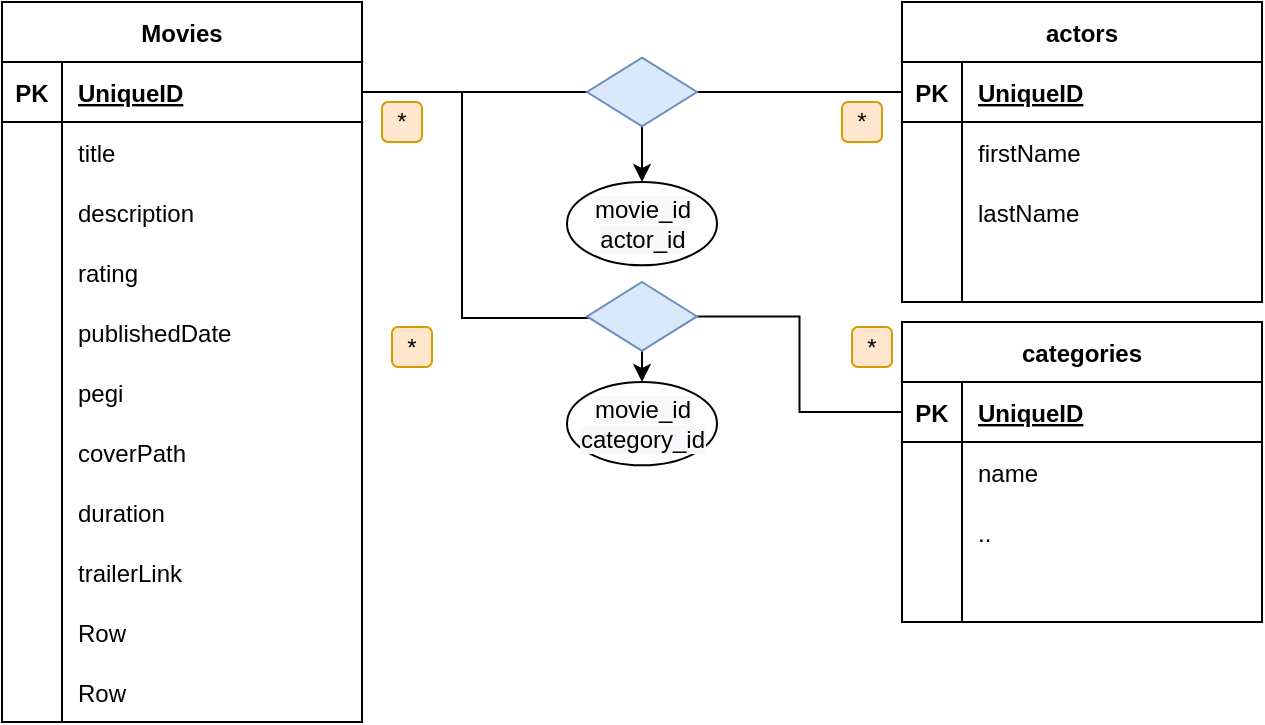 <mxfile version="16.0.3" type="google" pages="2"><diagram id="R2lEEEUBdFMjLlhIrx00" name="Page-1"><mxGraphModel dx="1426" dy="769" grid="1" gridSize="10" guides="1" tooltips="1" connect="1" arrows="1" fold="1" page="1" pageScale="1" pageWidth="850" pageHeight="1100" math="0" shadow="0" extFonts="Permanent Marker^https://fonts.googleapis.com/css?family=Permanent+Marker"><root><mxCell id="0"/><mxCell id="1" parent="0"/><mxCell id="-tm79VLA1NaFgaK57NNU-1" value="Movies" style="shape=table;startSize=30;container=1;collapsible=1;childLayout=tableLayout;fixedRows=1;rowLines=0;fontStyle=1;align=center;resizeLast=1;" vertex="1" parent="1"><mxGeometry x="110" y="80" width="180" height="360" as="geometry"/></mxCell><mxCell id="-tm79VLA1NaFgaK57NNU-2" value="" style="shape=partialRectangle;collapsible=0;dropTarget=0;pointerEvents=0;fillColor=none;top=0;left=0;bottom=1;right=0;points=[[0,0.5],[1,0.5]];portConstraint=eastwest;" vertex="1" parent="-tm79VLA1NaFgaK57NNU-1"><mxGeometry y="30" width="180" height="30" as="geometry"/></mxCell><mxCell id="-tm79VLA1NaFgaK57NNU-3" value="PK" style="shape=partialRectangle;connectable=0;fillColor=none;top=0;left=0;bottom=0;right=0;fontStyle=1;overflow=hidden;" vertex="1" parent="-tm79VLA1NaFgaK57NNU-2"><mxGeometry width="30" height="30" as="geometry"><mxRectangle width="30" height="30" as="alternateBounds"/></mxGeometry></mxCell><mxCell id="-tm79VLA1NaFgaK57NNU-4" value="UniqueID" style="shape=partialRectangle;connectable=0;fillColor=none;top=0;left=0;bottom=0;right=0;align=left;spacingLeft=6;fontStyle=5;overflow=hidden;" vertex="1" parent="-tm79VLA1NaFgaK57NNU-2"><mxGeometry x="30" width="150" height="30" as="geometry"><mxRectangle width="150" height="30" as="alternateBounds"/></mxGeometry></mxCell><mxCell id="-tm79VLA1NaFgaK57NNU-5" value="" style="shape=partialRectangle;collapsible=0;dropTarget=0;pointerEvents=0;fillColor=none;top=0;left=0;bottom=0;right=0;points=[[0,0.5],[1,0.5]];portConstraint=eastwest;" vertex="1" parent="-tm79VLA1NaFgaK57NNU-1"><mxGeometry y="60" width="180" height="30" as="geometry"/></mxCell><mxCell id="-tm79VLA1NaFgaK57NNU-6" value="" style="shape=partialRectangle;connectable=0;fillColor=none;top=0;left=0;bottom=0;right=0;editable=1;overflow=hidden;" vertex="1" parent="-tm79VLA1NaFgaK57NNU-5"><mxGeometry width="30" height="30" as="geometry"><mxRectangle width="30" height="30" as="alternateBounds"/></mxGeometry></mxCell><mxCell id="-tm79VLA1NaFgaK57NNU-7" value="title" style="shape=partialRectangle;connectable=0;fillColor=none;top=0;left=0;bottom=0;right=0;align=left;spacingLeft=6;overflow=hidden;" vertex="1" parent="-tm79VLA1NaFgaK57NNU-5"><mxGeometry x="30" width="150" height="30" as="geometry"><mxRectangle width="150" height="30" as="alternateBounds"/></mxGeometry></mxCell><mxCell id="-tm79VLA1NaFgaK57NNU-8" value="" style="shape=partialRectangle;collapsible=0;dropTarget=0;pointerEvents=0;fillColor=none;top=0;left=0;bottom=0;right=0;points=[[0,0.5],[1,0.5]];portConstraint=eastwest;" vertex="1" parent="-tm79VLA1NaFgaK57NNU-1"><mxGeometry y="90" width="180" height="30" as="geometry"/></mxCell><mxCell id="-tm79VLA1NaFgaK57NNU-9" value="" style="shape=partialRectangle;connectable=0;fillColor=none;top=0;left=0;bottom=0;right=0;editable=1;overflow=hidden;" vertex="1" parent="-tm79VLA1NaFgaK57NNU-8"><mxGeometry width="30" height="30" as="geometry"><mxRectangle width="30" height="30" as="alternateBounds"/></mxGeometry></mxCell><mxCell id="-tm79VLA1NaFgaK57NNU-10" value="description" style="shape=partialRectangle;connectable=0;fillColor=none;top=0;left=0;bottom=0;right=0;align=left;spacingLeft=6;overflow=hidden;" vertex="1" parent="-tm79VLA1NaFgaK57NNU-8"><mxGeometry x="30" width="150" height="30" as="geometry"><mxRectangle width="150" height="30" as="alternateBounds"/></mxGeometry></mxCell><mxCell id="-tm79VLA1NaFgaK57NNU-11" value="" style="shape=partialRectangle;collapsible=0;dropTarget=0;pointerEvents=0;fillColor=none;top=0;left=0;bottom=0;right=0;points=[[0,0.5],[1,0.5]];portConstraint=eastwest;" vertex="1" parent="-tm79VLA1NaFgaK57NNU-1"><mxGeometry y="120" width="180" height="30" as="geometry"/></mxCell><mxCell id="-tm79VLA1NaFgaK57NNU-12" value="" style="shape=partialRectangle;connectable=0;fillColor=none;top=0;left=0;bottom=0;right=0;editable=1;overflow=hidden;" vertex="1" parent="-tm79VLA1NaFgaK57NNU-11"><mxGeometry width="30" height="30" as="geometry"><mxRectangle width="30" height="30" as="alternateBounds"/></mxGeometry></mxCell><mxCell id="-tm79VLA1NaFgaK57NNU-13" value="rating" style="shape=partialRectangle;connectable=0;fillColor=none;top=0;left=0;bottom=0;right=0;align=left;spacingLeft=6;overflow=hidden;" vertex="1" parent="-tm79VLA1NaFgaK57NNU-11"><mxGeometry x="30" width="150" height="30" as="geometry"><mxRectangle width="150" height="30" as="alternateBounds"/></mxGeometry></mxCell><mxCell id="-tm79VLA1NaFgaK57NNU-47" value="" style="shape=partialRectangle;collapsible=0;dropTarget=0;pointerEvents=0;fillColor=none;top=0;left=0;bottom=0;right=0;points=[[0,0.5],[1,0.5]];portConstraint=eastwest;" vertex="1" parent="-tm79VLA1NaFgaK57NNU-1"><mxGeometry y="150" width="180" height="30" as="geometry"/></mxCell><mxCell id="-tm79VLA1NaFgaK57NNU-48" value="" style="shape=partialRectangle;connectable=0;fillColor=none;top=0;left=0;bottom=0;right=0;editable=1;overflow=hidden;" vertex="1" parent="-tm79VLA1NaFgaK57NNU-47"><mxGeometry width="30" height="30" as="geometry"><mxRectangle width="30" height="30" as="alternateBounds"/></mxGeometry></mxCell><mxCell id="-tm79VLA1NaFgaK57NNU-49" value="publishedDate" style="shape=partialRectangle;connectable=0;fillColor=none;top=0;left=0;bottom=0;right=0;align=left;spacingLeft=6;overflow=hidden;" vertex="1" parent="-tm79VLA1NaFgaK57NNU-47"><mxGeometry x="30" width="150" height="30" as="geometry"><mxRectangle width="150" height="30" as="alternateBounds"/></mxGeometry></mxCell><mxCell id="-tm79VLA1NaFgaK57NNU-63" value="" style="shape=partialRectangle;collapsible=0;dropTarget=0;pointerEvents=0;fillColor=none;top=0;left=0;bottom=0;right=0;points=[[0,0.5],[1,0.5]];portConstraint=eastwest;" vertex="1" parent="-tm79VLA1NaFgaK57NNU-1"><mxGeometry y="180" width="180" height="30" as="geometry"/></mxCell><mxCell id="-tm79VLA1NaFgaK57NNU-64" value="" style="shape=partialRectangle;connectable=0;fillColor=none;top=0;left=0;bottom=0;right=0;editable=1;overflow=hidden;" vertex="1" parent="-tm79VLA1NaFgaK57NNU-63"><mxGeometry width="30" height="30" as="geometry"><mxRectangle width="30" height="30" as="alternateBounds"/></mxGeometry></mxCell><mxCell id="-tm79VLA1NaFgaK57NNU-65" value="pegi" style="shape=partialRectangle;connectable=0;fillColor=none;top=0;left=0;bottom=0;right=0;align=left;spacingLeft=6;overflow=hidden;" vertex="1" parent="-tm79VLA1NaFgaK57NNU-63"><mxGeometry x="30" width="150" height="30" as="geometry"><mxRectangle width="150" height="30" as="alternateBounds"/></mxGeometry></mxCell><mxCell id="-tm79VLA1NaFgaK57NNU-44" value="" style="shape=partialRectangle;collapsible=0;dropTarget=0;pointerEvents=0;fillColor=none;top=0;left=0;bottom=0;right=0;points=[[0,0.5],[1,0.5]];portConstraint=eastwest;" vertex="1" parent="-tm79VLA1NaFgaK57NNU-1"><mxGeometry y="210" width="180" height="30" as="geometry"/></mxCell><mxCell id="-tm79VLA1NaFgaK57NNU-45" value="" style="shape=partialRectangle;connectable=0;fillColor=none;top=0;left=0;bottom=0;right=0;editable=1;overflow=hidden;" vertex="1" parent="-tm79VLA1NaFgaK57NNU-44"><mxGeometry width="30" height="30" as="geometry"><mxRectangle width="30" height="30" as="alternateBounds"/></mxGeometry></mxCell><mxCell id="-tm79VLA1NaFgaK57NNU-46" value="coverPath" style="shape=partialRectangle;connectable=0;fillColor=none;top=0;left=0;bottom=0;right=0;align=left;spacingLeft=6;overflow=hidden;" vertex="1" parent="-tm79VLA1NaFgaK57NNU-44"><mxGeometry x="30" width="150" height="30" as="geometry"><mxRectangle width="150" height="30" as="alternateBounds"/></mxGeometry></mxCell><mxCell id="-tm79VLA1NaFgaK57NNU-72" value="" style="shape=partialRectangle;collapsible=0;dropTarget=0;pointerEvents=0;fillColor=none;top=0;left=0;bottom=0;right=0;points=[[0,0.5],[1,0.5]];portConstraint=eastwest;" vertex="1" parent="-tm79VLA1NaFgaK57NNU-1"><mxGeometry y="240" width="180" height="30" as="geometry"/></mxCell><mxCell id="-tm79VLA1NaFgaK57NNU-73" value="" style="shape=partialRectangle;connectable=0;fillColor=none;top=0;left=0;bottom=0;right=0;editable=1;overflow=hidden;" vertex="1" parent="-tm79VLA1NaFgaK57NNU-72"><mxGeometry width="30" height="30" as="geometry"><mxRectangle width="30" height="30" as="alternateBounds"/></mxGeometry></mxCell><mxCell id="-tm79VLA1NaFgaK57NNU-74" value="duration" style="shape=partialRectangle;connectable=0;fillColor=none;top=0;left=0;bottom=0;right=0;align=left;spacingLeft=6;overflow=hidden;" vertex="1" parent="-tm79VLA1NaFgaK57NNU-72"><mxGeometry x="30" width="150" height="30" as="geometry"><mxRectangle width="150" height="30" as="alternateBounds"/></mxGeometry></mxCell><mxCell id="-tm79VLA1NaFgaK57NNU-67" value="" style="shape=partialRectangle;collapsible=0;dropTarget=0;pointerEvents=0;fillColor=none;top=0;left=0;bottom=0;right=0;points=[[0,0.5],[1,0.5]];portConstraint=eastwest;" vertex="1" parent="-tm79VLA1NaFgaK57NNU-1"><mxGeometry y="270" width="180" height="30" as="geometry"/></mxCell><mxCell id="-tm79VLA1NaFgaK57NNU-68" value="" style="shape=partialRectangle;connectable=0;fillColor=none;top=0;left=0;bottom=0;right=0;editable=1;overflow=hidden;" vertex="1" parent="-tm79VLA1NaFgaK57NNU-67"><mxGeometry width="30" height="30" as="geometry"><mxRectangle width="30" height="30" as="alternateBounds"/></mxGeometry></mxCell><mxCell id="-tm79VLA1NaFgaK57NNU-69" value="trailerLink" style="shape=partialRectangle;connectable=0;fillColor=none;top=0;left=0;bottom=0;right=0;align=left;spacingLeft=6;overflow=hidden;" vertex="1" parent="-tm79VLA1NaFgaK57NNU-67"><mxGeometry x="30" width="150" height="30" as="geometry"><mxRectangle width="150" height="30" as="alternateBounds"/></mxGeometry></mxCell><mxCell id="-tm79VLA1NaFgaK57NNU-76" value="" style="shape=partialRectangle;collapsible=0;dropTarget=0;pointerEvents=0;fillColor=none;top=0;left=0;bottom=0;right=0;points=[[0,0.5],[1,0.5]];portConstraint=eastwest;" vertex="1" parent="-tm79VLA1NaFgaK57NNU-1"><mxGeometry y="300" width="180" height="30" as="geometry"/></mxCell><mxCell id="-tm79VLA1NaFgaK57NNU-77" value="" style="shape=partialRectangle;connectable=0;fillColor=none;top=0;left=0;bottom=0;right=0;editable=1;overflow=hidden;" vertex="1" parent="-tm79VLA1NaFgaK57NNU-76"><mxGeometry width="30" height="30" as="geometry"><mxRectangle width="30" height="30" as="alternateBounds"/></mxGeometry></mxCell><mxCell id="-tm79VLA1NaFgaK57NNU-78" value="Row" style="shape=partialRectangle;connectable=0;fillColor=none;top=0;left=0;bottom=0;right=0;align=left;spacingLeft=6;overflow=hidden;" vertex="1" parent="-tm79VLA1NaFgaK57NNU-76"><mxGeometry x="30" width="150" height="30" as="geometry"><mxRectangle width="150" height="30" as="alternateBounds"/></mxGeometry></mxCell><mxCell id="-tm79VLA1NaFgaK57NNU-41" value="" style="shape=partialRectangle;collapsible=0;dropTarget=0;pointerEvents=0;fillColor=none;top=0;left=0;bottom=0;right=0;points=[[0,0.5],[1,0.5]];portConstraint=eastwest;" vertex="1" parent="-tm79VLA1NaFgaK57NNU-1"><mxGeometry y="330" width="180" height="30" as="geometry"/></mxCell><mxCell id="-tm79VLA1NaFgaK57NNU-42" value="" style="shape=partialRectangle;connectable=0;fillColor=none;top=0;left=0;bottom=0;right=0;editable=1;overflow=hidden;" vertex="1" parent="-tm79VLA1NaFgaK57NNU-41"><mxGeometry width="30" height="30" as="geometry"><mxRectangle width="30" height="30" as="alternateBounds"/></mxGeometry></mxCell><mxCell id="-tm79VLA1NaFgaK57NNU-43" value="Row" style="shape=partialRectangle;connectable=0;fillColor=none;top=0;left=0;bottom=0;right=0;align=left;spacingLeft=6;overflow=hidden;" vertex="1" parent="-tm79VLA1NaFgaK57NNU-41"><mxGeometry x="30" width="150" height="30" as="geometry"><mxRectangle width="150" height="30" as="alternateBounds"/></mxGeometry></mxCell><mxCell id="-tm79VLA1NaFgaK57NNU-14" value="actors" style="shape=table;startSize=30;container=1;collapsible=1;childLayout=tableLayout;fixedRows=1;rowLines=0;fontStyle=1;align=center;resizeLast=1;" vertex="1" parent="1"><mxGeometry x="560" y="80" width="180" height="150" as="geometry"/></mxCell><mxCell id="-tm79VLA1NaFgaK57NNU-15" value="" style="shape=partialRectangle;collapsible=0;dropTarget=0;pointerEvents=0;fillColor=none;top=0;left=0;bottom=1;right=0;points=[[0,0.5],[1,0.5]];portConstraint=eastwest;" vertex="1" parent="-tm79VLA1NaFgaK57NNU-14"><mxGeometry y="30" width="180" height="30" as="geometry"/></mxCell><mxCell id="-tm79VLA1NaFgaK57NNU-16" value="PK" style="shape=partialRectangle;connectable=0;fillColor=none;top=0;left=0;bottom=0;right=0;fontStyle=1;overflow=hidden;" vertex="1" parent="-tm79VLA1NaFgaK57NNU-15"><mxGeometry width="30" height="30" as="geometry"><mxRectangle width="30" height="30" as="alternateBounds"/></mxGeometry></mxCell><mxCell id="-tm79VLA1NaFgaK57NNU-17" value="UniqueID" style="shape=partialRectangle;connectable=0;fillColor=none;top=0;left=0;bottom=0;right=0;align=left;spacingLeft=6;fontStyle=5;overflow=hidden;" vertex="1" parent="-tm79VLA1NaFgaK57NNU-15"><mxGeometry x="30" width="150" height="30" as="geometry"><mxRectangle width="150" height="30" as="alternateBounds"/></mxGeometry></mxCell><mxCell id="-tm79VLA1NaFgaK57NNU-18" value="" style="shape=partialRectangle;collapsible=0;dropTarget=0;pointerEvents=0;fillColor=none;top=0;left=0;bottom=0;right=0;points=[[0,0.5],[1,0.5]];portConstraint=eastwest;" vertex="1" parent="-tm79VLA1NaFgaK57NNU-14"><mxGeometry y="60" width="180" height="30" as="geometry"/></mxCell><mxCell id="-tm79VLA1NaFgaK57NNU-19" value="" style="shape=partialRectangle;connectable=0;fillColor=none;top=0;left=0;bottom=0;right=0;editable=1;overflow=hidden;" vertex="1" parent="-tm79VLA1NaFgaK57NNU-18"><mxGeometry width="30" height="30" as="geometry"><mxRectangle width="30" height="30" as="alternateBounds"/></mxGeometry></mxCell><mxCell id="-tm79VLA1NaFgaK57NNU-20" value="firstName" style="shape=partialRectangle;connectable=0;fillColor=none;top=0;left=0;bottom=0;right=0;align=left;spacingLeft=6;overflow=hidden;" vertex="1" parent="-tm79VLA1NaFgaK57NNU-18"><mxGeometry x="30" width="150" height="30" as="geometry"><mxRectangle width="150" height="30" as="alternateBounds"/></mxGeometry></mxCell><mxCell id="-tm79VLA1NaFgaK57NNU-21" value="" style="shape=partialRectangle;collapsible=0;dropTarget=0;pointerEvents=0;fillColor=none;top=0;left=0;bottom=0;right=0;points=[[0,0.5],[1,0.5]];portConstraint=eastwest;" vertex="1" parent="-tm79VLA1NaFgaK57NNU-14"><mxGeometry y="90" width="180" height="30" as="geometry"/></mxCell><mxCell id="-tm79VLA1NaFgaK57NNU-22" value="" style="shape=partialRectangle;connectable=0;fillColor=none;top=0;left=0;bottom=0;right=0;editable=1;overflow=hidden;" vertex="1" parent="-tm79VLA1NaFgaK57NNU-21"><mxGeometry width="30" height="30" as="geometry"><mxRectangle width="30" height="30" as="alternateBounds"/></mxGeometry></mxCell><mxCell id="-tm79VLA1NaFgaK57NNU-23" value="lastName" style="shape=partialRectangle;connectable=0;fillColor=none;top=0;left=0;bottom=0;right=0;align=left;spacingLeft=6;overflow=hidden;" vertex="1" parent="-tm79VLA1NaFgaK57NNU-21"><mxGeometry x="30" width="150" height="30" as="geometry"><mxRectangle width="150" height="30" as="alternateBounds"/></mxGeometry></mxCell><mxCell id="-tm79VLA1NaFgaK57NNU-24" value="" style="shape=partialRectangle;collapsible=0;dropTarget=0;pointerEvents=0;fillColor=none;top=0;left=0;bottom=0;right=0;points=[[0,0.5],[1,0.5]];portConstraint=eastwest;" vertex="1" parent="-tm79VLA1NaFgaK57NNU-14"><mxGeometry y="120" width="180" height="30" as="geometry"/></mxCell><mxCell id="-tm79VLA1NaFgaK57NNU-25" value="" style="shape=partialRectangle;connectable=0;fillColor=none;top=0;left=0;bottom=0;right=0;editable=1;overflow=hidden;" vertex="1" parent="-tm79VLA1NaFgaK57NNU-24"><mxGeometry width="30" height="30" as="geometry"><mxRectangle width="30" height="30" as="alternateBounds"/></mxGeometry></mxCell><mxCell id="-tm79VLA1NaFgaK57NNU-26" value="" style="shape=partialRectangle;connectable=0;fillColor=none;top=0;left=0;bottom=0;right=0;align=left;spacingLeft=6;overflow=hidden;" vertex="1" parent="-tm79VLA1NaFgaK57NNU-24"><mxGeometry x="30" width="150" height="30" as="geometry"><mxRectangle width="150" height="30" as="alternateBounds"/></mxGeometry></mxCell><mxCell id="-tm79VLA1NaFgaK57NNU-27" style="edgeStyle=orthogonalEdgeStyle;rounded=0;orthogonalLoop=1;jettySize=auto;html=1;exitX=1;exitY=0.5;exitDx=0;exitDy=0;endArrow=none;endFill=0;" edge="1" parent="1" source="-tm79VLA1NaFgaK57NNU-2" target="-tm79VLA1NaFgaK57NNU-29"><mxGeometry relative="1" as="geometry"><mxPoint x="340" y="200" as="targetPoint"/></mxGeometry></mxCell><mxCell id="-tm79VLA1NaFgaK57NNU-28" style="edgeStyle=orthogonalEdgeStyle;rounded=0;orthogonalLoop=1;jettySize=auto;html=1;exitX=1;exitY=0.5;exitDx=0;exitDy=0;entryX=0;entryY=0.5;entryDx=0;entryDy=0;endArrow=none;endFill=0;" edge="1" parent="1" source="-tm79VLA1NaFgaK57NNU-29" target="-tm79VLA1NaFgaK57NNU-15"><mxGeometry relative="1" as="geometry"/></mxCell><mxCell id="-tm79VLA1NaFgaK57NNU-104" style="edgeStyle=orthogonalEdgeStyle;rounded=0;orthogonalLoop=1;jettySize=auto;html=1;exitX=0.5;exitY=1;exitDx=0;exitDy=0;entryX=0.5;entryY=0;entryDx=0;entryDy=0;" edge="1" parent="1" source="-tm79VLA1NaFgaK57NNU-29" target="-tm79VLA1NaFgaK57NNU-103"><mxGeometry relative="1" as="geometry"/></mxCell><mxCell id="-tm79VLA1NaFgaK57NNU-29" value="" style="rhombus;whiteSpace=wrap;html=1;fillColor=#dae8fc;strokeColor=#6c8ebf;" vertex="1" parent="1"><mxGeometry x="402.5" y="107.81" width="55" height="34.38" as="geometry"/></mxCell><mxCell id="-tm79VLA1NaFgaK57NNU-31" value="*" style="rounded=1;whiteSpace=wrap;html=1;fillColor=#ffe6cc;strokeColor=#d79b00;verticalAlign=middle;" vertex="1" parent="1"><mxGeometry x="530" y="130" width="20" height="20" as="geometry"/></mxCell><mxCell id="-tm79VLA1NaFgaK57NNU-33" value="*" style="rounded=1;whiteSpace=wrap;html=1;fillColor=#ffe6cc;strokeColor=#d79b00;verticalAlign=middle;" vertex="1" parent="1"><mxGeometry x="300" y="130" width="20" height="20" as="geometry"/></mxCell><mxCell id="-tm79VLA1NaFgaK57NNU-83" value="categories" style="shape=table;startSize=30;container=1;collapsible=1;childLayout=tableLayout;fixedRows=1;rowLines=0;fontStyle=1;align=center;resizeLast=1;" vertex="1" parent="1"><mxGeometry x="560" y="240" width="180" height="150" as="geometry"/></mxCell><mxCell id="-tm79VLA1NaFgaK57NNU-84" value="" style="shape=partialRectangle;collapsible=0;dropTarget=0;pointerEvents=0;fillColor=none;top=0;left=0;bottom=1;right=0;points=[[0,0.5],[1,0.5]];portConstraint=eastwest;" vertex="1" parent="-tm79VLA1NaFgaK57NNU-83"><mxGeometry y="30" width="180" height="30" as="geometry"/></mxCell><mxCell id="-tm79VLA1NaFgaK57NNU-85" value="PK" style="shape=partialRectangle;connectable=0;fillColor=none;top=0;left=0;bottom=0;right=0;fontStyle=1;overflow=hidden;" vertex="1" parent="-tm79VLA1NaFgaK57NNU-84"><mxGeometry width="30" height="30" as="geometry"><mxRectangle width="30" height="30" as="alternateBounds"/></mxGeometry></mxCell><mxCell id="-tm79VLA1NaFgaK57NNU-86" value="UniqueID" style="shape=partialRectangle;connectable=0;fillColor=none;top=0;left=0;bottom=0;right=0;align=left;spacingLeft=6;fontStyle=5;overflow=hidden;" vertex="1" parent="-tm79VLA1NaFgaK57NNU-84"><mxGeometry x="30" width="150" height="30" as="geometry"><mxRectangle width="150" height="30" as="alternateBounds"/></mxGeometry></mxCell><mxCell id="-tm79VLA1NaFgaK57NNU-87" value="" style="shape=partialRectangle;collapsible=0;dropTarget=0;pointerEvents=0;fillColor=none;top=0;left=0;bottom=0;right=0;points=[[0,0.5],[1,0.5]];portConstraint=eastwest;" vertex="1" parent="-tm79VLA1NaFgaK57NNU-83"><mxGeometry y="60" width="180" height="30" as="geometry"/></mxCell><mxCell id="-tm79VLA1NaFgaK57NNU-88" value="" style="shape=partialRectangle;connectable=0;fillColor=none;top=0;left=0;bottom=0;right=0;editable=1;overflow=hidden;" vertex="1" parent="-tm79VLA1NaFgaK57NNU-87"><mxGeometry width="30" height="30" as="geometry"><mxRectangle width="30" height="30" as="alternateBounds"/></mxGeometry></mxCell><mxCell id="-tm79VLA1NaFgaK57NNU-89" value="name" style="shape=partialRectangle;connectable=0;fillColor=none;top=0;left=0;bottom=0;right=0;align=left;spacingLeft=6;overflow=hidden;" vertex="1" parent="-tm79VLA1NaFgaK57NNU-87"><mxGeometry x="30" width="150" height="30" as="geometry"><mxRectangle width="150" height="30" as="alternateBounds"/></mxGeometry></mxCell><mxCell id="-tm79VLA1NaFgaK57NNU-90" value="" style="shape=partialRectangle;collapsible=0;dropTarget=0;pointerEvents=0;fillColor=none;top=0;left=0;bottom=0;right=0;points=[[0,0.5],[1,0.5]];portConstraint=eastwest;" vertex="1" parent="-tm79VLA1NaFgaK57NNU-83"><mxGeometry y="90" width="180" height="30" as="geometry"/></mxCell><mxCell id="-tm79VLA1NaFgaK57NNU-91" value="" style="shape=partialRectangle;connectable=0;fillColor=none;top=0;left=0;bottom=0;right=0;editable=1;overflow=hidden;" vertex="1" parent="-tm79VLA1NaFgaK57NNU-90"><mxGeometry width="30" height="30" as="geometry"><mxRectangle width="30" height="30" as="alternateBounds"/></mxGeometry></mxCell><mxCell id="-tm79VLA1NaFgaK57NNU-92" value=".." style="shape=partialRectangle;connectable=0;fillColor=none;top=0;left=0;bottom=0;right=0;align=left;spacingLeft=6;overflow=hidden;" vertex="1" parent="-tm79VLA1NaFgaK57NNU-90"><mxGeometry x="30" width="150" height="30" as="geometry"><mxRectangle width="150" height="30" as="alternateBounds"/></mxGeometry></mxCell><mxCell id="-tm79VLA1NaFgaK57NNU-93" value="" style="shape=partialRectangle;collapsible=0;dropTarget=0;pointerEvents=0;fillColor=none;top=0;left=0;bottom=0;right=0;points=[[0,0.5],[1,0.5]];portConstraint=eastwest;" vertex="1" parent="-tm79VLA1NaFgaK57NNU-83"><mxGeometry y="120" width="180" height="30" as="geometry"/></mxCell><mxCell id="-tm79VLA1NaFgaK57NNU-94" value="" style="shape=partialRectangle;connectable=0;fillColor=none;top=0;left=0;bottom=0;right=0;editable=1;overflow=hidden;" vertex="1" parent="-tm79VLA1NaFgaK57NNU-93"><mxGeometry width="30" height="30" as="geometry"><mxRectangle width="30" height="30" as="alternateBounds"/></mxGeometry></mxCell><mxCell id="-tm79VLA1NaFgaK57NNU-95" value="" style="shape=partialRectangle;connectable=0;fillColor=none;top=0;left=0;bottom=0;right=0;align=left;spacingLeft=6;overflow=hidden;" vertex="1" parent="-tm79VLA1NaFgaK57NNU-93"><mxGeometry x="30" width="150" height="30" as="geometry"><mxRectangle width="150" height="30" as="alternateBounds"/></mxGeometry></mxCell><mxCell id="-tm79VLA1NaFgaK57NNU-96" style="edgeStyle=orthogonalEdgeStyle;rounded=0;orthogonalLoop=1;jettySize=auto;html=1;exitX=1;exitY=0.5;exitDx=0;exitDy=0;endArrow=none;endFill=0;" edge="1" parent="1" target="-tm79VLA1NaFgaK57NNU-98" source="-tm79VLA1NaFgaK57NNU-2"><mxGeometry relative="1" as="geometry"><mxPoint x="345" y="312.5" as="targetPoint"/><mxPoint x="295" y="237.5" as="sourcePoint"/><Array as="points"><mxPoint x="340" y="125"/><mxPoint x="340" y="238"/></Array></mxGeometry></mxCell><mxCell id="-tm79VLA1NaFgaK57NNU-97" style="edgeStyle=orthogonalEdgeStyle;rounded=0;orthogonalLoop=1;jettySize=auto;html=1;exitX=1;exitY=0.5;exitDx=0;exitDy=0;entryX=0;entryY=0.5;entryDx=0;entryDy=0;endArrow=none;endFill=0;" edge="1" parent="1" source="-tm79VLA1NaFgaK57NNU-98" target="-tm79VLA1NaFgaK57NNU-84"><mxGeometry relative="1" as="geometry"><mxPoint x="565" y="237.5" as="targetPoint"/></mxGeometry></mxCell><mxCell id="-tm79VLA1NaFgaK57NNU-102" style="edgeStyle=orthogonalEdgeStyle;rounded=0;orthogonalLoop=1;jettySize=auto;html=1;exitX=0.5;exitY=1;exitDx=0;exitDy=0;entryX=0.5;entryY=0;entryDx=0;entryDy=0;" edge="1" parent="1" source="-tm79VLA1NaFgaK57NNU-98" target="-tm79VLA1NaFgaK57NNU-101"><mxGeometry relative="1" as="geometry"/></mxCell><mxCell id="-tm79VLA1NaFgaK57NNU-98" value="" style="rhombus;whiteSpace=wrap;html=1;fillColor=#dae8fc;strokeColor=#6c8ebf;" vertex="1" parent="1"><mxGeometry x="402.5" y="220" width="55" height="34.38" as="geometry"/></mxCell><mxCell id="-tm79VLA1NaFgaK57NNU-99" value="*" style="rounded=1;whiteSpace=wrap;html=1;fillColor=#ffe6cc;strokeColor=#d79b00;verticalAlign=middle;" vertex="1" parent="1"><mxGeometry x="535" y="242.5" width="20" height="20" as="geometry"/></mxCell><mxCell id="-tm79VLA1NaFgaK57NNU-100" value="*" style="rounded=1;whiteSpace=wrap;html=1;fillColor=#ffe6cc;strokeColor=#d79b00;verticalAlign=middle;" vertex="1" parent="1"><mxGeometry x="305" y="242.5" width="20" height="20" as="geometry"/></mxCell><mxCell id="-tm79VLA1NaFgaK57NNU-101" value="&lt;meta charset=&quot;utf-8&quot;&gt;&lt;span style=&quot;color: rgb(0, 0, 0); font-family: helvetica; font-size: 12px; font-style: normal; font-weight: 400; letter-spacing: normal; text-align: center; text-indent: 0px; text-transform: none; word-spacing: 0px; background-color: rgb(248, 249, 250); display: inline; float: none;&quot;&gt;movie_id&lt;/span&gt;&lt;br style=&quot;color: rgb(0, 0, 0); font-family: helvetica; font-size: 12px; font-style: normal; font-weight: 400; letter-spacing: normal; text-align: center; text-indent: 0px; text-transform: none; word-spacing: 0px; background-color: rgb(248, 249, 250);&quot;&gt;&lt;span style=&quot;color: rgb(0, 0, 0); font-family: helvetica; font-size: 12px; font-style: normal; font-weight: 400; letter-spacing: normal; text-align: center; text-indent: 0px; text-transform: none; word-spacing: 0px; background-color: rgb(248, 249, 250); display: inline; float: none;&quot;&gt;category_id&lt;/span&gt;" style="ellipse;whiteSpace=wrap;html=1;" vertex="1" parent="1"><mxGeometry x="392.5" y="270" width="75" height="41.67" as="geometry"/></mxCell><mxCell id="-tm79VLA1NaFgaK57NNU-103" value="&lt;span style=&quot;color: rgb(0 , 0 , 0) ; font-family: &amp;#34;helvetica&amp;#34; ; font-size: 12px ; font-style: normal ; font-weight: 400 ; letter-spacing: normal ; text-align: center ; text-indent: 0px ; text-transform: none ; word-spacing: 0px ; background-color: rgb(248 , 249 , 250) ; display: inline ; float: none&quot;&gt;movie_id&lt;/span&gt;&lt;br style=&quot;color: rgb(0 , 0 , 0) ; font-family: &amp;#34;helvetica&amp;#34; ; font-size: 12px ; font-style: normal ; font-weight: 400 ; letter-spacing: normal ; text-align: center ; text-indent: 0px ; text-transform: none ; word-spacing: 0px ; background-color: rgb(248 , 249 , 250)&quot;&gt;&lt;span style=&quot;color: rgb(0 , 0 , 0) ; font-family: &amp;#34;helvetica&amp;#34; ; font-size: 12px ; font-style: normal ; font-weight: 400 ; letter-spacing: normal ; text-align: center ; text-indent: 0px ; text-transform: none ; word-spacing: 0px ; background-color: rgb(248 , 249 , 250) ; display: inline ; float: none&quot;&gt;actor_id&lt;/span&gt;" style="ellipse;whiteSpace=wrap;html=1;" vertex="1" parent="1"><mxGeometry x="392.5" y="170" width="75" height="41.67" as="geometry"/></mxCell></root></mxGraphModel></diagram><diagram name="Copy of Page-1" id="Kjc-2av7Ao3D4MO2-_76"><mxGraphModel dx="1426" dy="769" grid="1" gridSize="10" guides="1" tooltips="1" connect="1" arrows="1" fold="1" page="1" pageScale="1" pageWidth="850" pageHeight="1100" math="0" shadow="0" extFonts="Permanent Marker^https://fonts.googleapis.com/css?family=Permanent+Marker"><root><mxCell id="EDvdnlQUmv8WWJmRxklg-0"/><mxCell id="EDvdnlQUmv8WWJmRxklg-1" parent="EDvdnlQUmv8WWJmRxklg-0"/><mxCell id="EDvdnlQUmv8WWJmRxklg-2" value="Movies" style="shape=table;startSize=30;container=1;collapsible=1;childLayout=tableLayout;fixedRows=1;rowLines=0;fontStyle=1;align=center;resizeLast=1;" vertex="1" parent="EDvdnlQUmv8WWJmRxklg-1"><mxGeometry x="110" y="80" width="180" height="270" as="geometry"/></mxCell><mxCell id="EDvdnlQUmv8WWJmRxklg-3" value="" style="shape=partialRectangle;collapsible=0;dropTarget=0;pointerEvents=0;fillColor=none;top=0;left=0;bottom=1;right=0;points=[[0,0.5],[1,0.5]];portConstraint=eastwest;" vertex="1" parent="EDvdnlQUmv8WWJmRxklg-2"><mxGeometry y="30" width="180" height="30" as="geometry"/></mxCell><mxCell id="EDvdnlQUmv8WWJmRxklg-4" value="PK" style="shape=partialRectangle;connectable=0;fillColor=none;top=0;left=0;bottom=0;right=0;fontStyle=1;overflow=hidden;" vertex="1" parent="EDvdnlQUmv8WWJmRxklg-3"><mxGeometry width="30" height="30" as="geometry"><mxRectangle width="30" height="30" as="alternateBounds"/></mxGeometry></mxCell><mxCell id="EDvdnlQUmv8WWJmRxklg-5" value="id" style="shape=partialRectangle;connectable=0;fillColor=none;top=0;left=0;bottom=0;right=0;align=left;spacingLeft=6;fontStyle=5;overflow=hidden;" vertex="1" parent="EDvdnlQUmv8WWJmRxklg-3"><mxGeometry x="30" width="150" height="30" as="geometry"><mxRectangle width="150" height="30" as="alternateBounds"/></mxGeometry></mxCell><mxCell id="EDvdnlQUmv8WWJmRxklg-6" value="" style="shape=partialRectangle;collapsible=0;dropTarget=0;pointerEvents=0;fillColor=none;top=0;left=0;bottom=0;right=0;points=[[0,0.5],[1,0.5]];portConstraint=eastwest;" vertex="1" parent="EDvdnlQUmv8WWJmRxklg-2"><mxGeometry y="60" width="180" height="30" as="geometry"/></mxCell><mxCell id="EDvdnlQUmv8WWJmRxklg-7" value="" style="shape=partialRectangle;connectable=0;fillColor=none;top=0;left=0;bottom=0;right=0;editable=1;overflow=hidden;" vertex="1" parent="EDvdnlQUmv8WWJmRxklg-6"><mxGeometry width="30" height="30" as="geometry"><mxRectangle width="30" height="30" as="alternateBounds"/></mxGeometry></mxCell><mxCell id="EDvdnlQUmv8WWJmRxklg-8" value="title" style="shape=partialRectangle;connectable=0;fillColor=none;top=0;left=0;bottom=0;right=0;align=left;spacingLeft=6;overflow=hidden;" vertex="1" parent="EDvdnlQUmv8WWJmRxklg-6"><mxGeometry x="30" width="150" height="30" as="geometry"><mxRectangle width="150" height="30" as="alternateBounds"/></mxGeometry></mxCell><mxCell id="EDvdnlQUmv8WWJmRxklg-9" value="" style="shape=partialRectangle;collapsible=0;dropTarget=0;pointerEvents=0;fillColor=none;top=0;left=0;bottom=0;right=0;points=[[0,0.5],[1,0.5]];portConstraint=eastwest;" vertex="1" parent="EDvdnlQUmv8WWJmRxklg-2"><mxGeometry y="90" width="180" height="30" as="geometry"/></mxCell><mxCell id="EDvdnlQUmv8WWJmRxklg-10" value="" style="shape=partialRectangle;connectable=0;fillColor=none;top=0;left=0;bottom=0;right=0;editable=1;overflow=hidden;" vertex="1" parent="EDvdnlQUmv8WWJmRxklg-9"><mxGeometry width="30" height="30" as="geometry"><mxRectangle width="30" height="30" as="alternateBounds"/></mxGeometry></mxCell><mxCell id="EDvdnlQUmv8WWJmRxklg-11" value="description" style="shape=partialRectangle;connectable=0;fillColor=none;top=0;left=0;bottom=0;right=0;align=left;spacingLeft=6;overflow=hidden;" vertex="1" parent="EDvdnlQUmv8WWJmRxklg-9"><mxGeometry x="30" width="150" height="30" as="geometry"><mxRectangle width="150" height="30" as="alternateBounds"/></mxGeometry></mxCell><mxCell id="EDvdnlQUmv8WWJmRxklg-15" value="" style="shape=partialRectangle;collapsible=0;dropTarget=0;pointerEvents=0;fillColor=none;top=0;left=0;bottom=0;right=0;points=[[0,0.5],[1,0.5]];portConstraint=eastwest;" vertex="1" parent="EDvdnlQUmv8WWJmRxklg-2"><mxGeometry y="120" width="180" height="30" as="geometry"/></mxCell><mxCell id="EDvdnlQUmv8WWJmRxklg-16" value="" style="shape=partialRectangle;connectable=0;fillColor=none;top=0;left=0;bottom=0;right=0;editable=1;overflow=hidden;" vertex="1" parent="EDvdnlQUmv8WWJmRxklg-15"><mxGeometry width="30" height="30" as="geometry"><mxRectangle width="30" height="30" as="alternateBounds"/></mxGeometry></mxCell><mxCell id="EDvdnlQUmv8WWJmRxklg-17" value="published_at" style="shape=partialRectangle;connectable=0;fillColor=none;top=0;left=0;bottom=0;right=0;align=left;spacingLeft=6;overflow=hidden;" vertex="1" parent="EDvdnlQUmv8WWJmRxklg-15"><mxGeometry x="30" width="150" height="30" as="geometry"><mxRectangle width="150" height="30" as="alternateBounds"/></mxGeometry></mxCell><mxCell id="EDvdnlQUmv8WWJmRxklg-18" value="" style="shape=partialRectangle;collapsible=0;dropTarget=0;pointerEvents=0;fillColor=none;top=0;left=0;bottom=0;right=0;points=[[0,0.5],[1,0.5]];portConstraint=eastwest;" vertex="1" parent="EDvdnlQUmv8WWJmRxklg-2"><mxGeometry y="150" width="180" height="30" as="geometry"/></mxCell><mxCell id="EDvdnlQUmv8WWJmRxklg-19" value="FK" style="shape=partialRectangle;connectable=0;fillColor=none;top=0;left=0;bottom=0;right=0;editable=1;overflow=hidden;" vertex="1" parent="EDvdnlQUmv8WWJmRxklg-18"><mxGeometry width="30" height="30" as="geometry"><mxRectangle width="30" height="30" as="alternateBounds"/></mxGeometry></mxCell><mxCell id="EDvdnlQUmv8WWJmRxklg-20" value="pegi_id" style="shape=partialRectangle;connectable=0;fillColor=none;top=0;left=0;bottom=0;right=0;align=left;spacingLeft=6;overflow=hidden;" vertex="1" parent="EDvdnlQUmv8WWJmRxklg-18"><mxGeometry x="30" width="150" height="30" as="geometry"><mxRectangle width="150" height="30" as="alternateBounds"/></mxGeometry></mxCell><mxCell id="EDvdnlQUmv8WWJmRxklg-21" value="" style="shape=partialRectangle;collapsible=0;dropTarget=0;pointerEvents=0;fillColor=none;top=0;left=0;bottom=0;right=0;points=[[0,0.5],[1,0.5]];portConstraint=eastwest;" vertex="1" parent="EDvdnlQUmv8WWJmRxklg-2"><mxGeometry y="180" width="180" height="30" as="geometry"/></mxCell><mxCell id="EDvdnlQUmv8WWJmRxklg-22" value="" style="shape=partialRectangle;connectable=0;fillColor=none;top=0;left=0;bottom=0;right=0;editable=1;overflow=hidden;" vertex="1" parent="EDvdnlQUmv8WWJmRxklg-21"><mxGeometry width="30" height="30" as="geometry"><mxRectangle width="30" height="30" as="alternateBounds"/></mxGeometry></mxCell><mxCell id="EDvdnlQUmv8WWJmRxklg-23" value="coverPath" style="shape=partialRectangle;connectable=0;fillColor=none;top=0;left=0;bottom=0;right=0;align=left;spacingLeft=6;overflow=hidden;" vertex="1" parent="EDvdnlQUmv8WWJmRxklg-21"><mxGeometry x="30" width="150" height="30" as="geometry"><mxRectangle width="150" height="30" as="alternateBounds"/></mxGeometry></mxCell><mxCell id="EDvdnlQUmv8WWJmRxklg-24" value="" style="shape=partialRectangle;collapsible=0;dropTarget=0;pointerEvents=0;fillColor=none;top=0;left=0;bottom=0;right=0;points=[[0,0.5],[1,0.5]];portConstraint=eastwest;" vertex="1" parent="EDvdnlQUmv8WWJmRxklg-2"><mxGeometry y="210" width="180" height="30" as="geometry"/></mxCell><mxCell id="EDvdnlQUmv8WWJmRxklg-25" value="" style="shape=partialRectangle;connectable=0;fillColor=none;top=0;left=0;bottom=0;right=0;editable=1;overflow=hidden;" vertex="1" parent="EDvdnlQUmv8WWJmRxklg-24"><mxGeometry width="30" height="30" as="geometry"><mxRectangle width="30" height="30" as="alternateBounds"/></mxGeometry></mxCell><mxCell id="EDvdnlQUmv8WWJmRxklg-26" value="duration" style="shape=partialRectangle;connectable=0;fillColor=none;top=0;left=0;bottom=0;right=0;align=left;spacingLeft=6;overflow=hidden;" vertex="1" parent="EDvdnlQUmv8WWJmRxklg-24"><mxGeometry x="30" width="150" height="30" as="geometry"><mxRectangle width="150" height="30" as="alternateBounds"/></mxGeometry></mxCell><mxCell id="EDvdnlQUmv8WWJmRxklg-27" value="" style="shape=partialRectangle;collapsible=0;dropTarget=0;pointerEvents=0;fillColor=none;top=0;left=0;bottom=0;right=0;points=[[0,0.5],[1,0.5]];portConstraint=eastwest;" vertex="1" parent="EDvdnlQUmv8WWJmRxklg-2"><mxGeometry y="240" width="180" height="30" as="geometry"/></mxCell><mxCell id="EDvdnlQUmv8WWJmRxklg-28" value="" style="shape=partialRectangle;connectable=0;fillColor=none;top=0;left=0;bottom=0;right=0;editable=1;overflow=hidden;" vertex="1" parent="EDvdnlQUmv8WWJmRxklg-27"><mxGeometry width="30" height="30" as="geometry"><mxRectangle width="30" height="30" as="alternateBounds"/></mxGeometry></mxCell><mxCell id="EDvdnlQUmv8WWJmRxklg-29" value="trailerLink" style="shape=partialRectangle;connectable=0;fillColor=none;top=0;left=0;bottom=0;right=0;align=left;spacingLeft=6;overflow=hidden;" vertex="1" parent="EDvdnlQUmv8WWJmRxklg-27"><mxGeometry x="30" width="150" height="30" as="geometry"><mxRectangle width="150" height="30" as="alternateBounds"/></mxGeometry></mxCell><mxCell id="EDvdnlQUmv8WWJmRxklg-36" value="actors" style="shape=table;startSize=30;container=1;collapsible=1;childLayout=tableLayout;fixedRows=1;rowLines=0;fontStyle=1;align=center;resizeLast=1;" vertex="1" parent="EDvdnlQUmv8WWJmRxklg-1"><mxGeometry x="560" y="80" width="180" height="150" as="geometry"/></mxCell><mxCell id="EDvdnlQUmv8WWJmRxklg-37" value="" style="shape=partialRectangle;collapsible=0;dropTarget=0;pointerEvents=0;fillColor=none;top=0;left=0;bottom=1;right=0;points=[[0,0.5],[1,0.5]];portConstraint=eastwest;" vertex="1" parent="EDvdnlQUmv8WWJmRxklg-36"><mxGeometry y="30" width="180" height="30" as="geometry"/></mxCell><mxCell id="EDvdnlQUmv8WWJmRxklg-38" value="PK" style="shape=partialRectangle;connectable=0;fillColor=none;top=0;left=0;bottom=0;right=0;fontStyle=1;overflow=hidden;" vertex="1" parent="EDvdnlQUmv8WWJmRxklg-37"><mxGeometry width="30" height="30" as="geometry"><mxRectangle width="30" height="30" as="alternateBounds"/></mxGeometry></mxCell><mxCell id="EDvdnlQUmv8WWJmRxklg-39" value="id" style="shape=partialRectangle;connectable=0;fillColor=none;top=0;left=0;bottom=0;right=0;align=left;spacingLeft=6;fontStyle=5;overflow=hidden;" vertex="1" parent="EDvdnlQUmv8WWJmRxklg-37"><mxGeometry x="30" width="150" height="30" as="geometry"><mxRectangle width="150" height="30" as="alternateBounds"/></mxGeometry></mxCell><mxCell id="EDvdnlQUmv8WWJmRxklg-40" value="" style="shape=partialRectangle;collapsible=0;dropTarget=0;pointerEvents=0;fillColor=none;top=0;left=0;bottom=0;right=0;points=[[0,0.5],[1,0.5]];portConstraint=eastwest;" vertex="1" parent="EDvdnlQUmv8WWJmRxklg-36"><mxGeometry y="60" width="180" height="30" as="geometry"/></mxCell><mxCell id="EDvdnlQUmv8WWJmRxklg-41" value="" style="shape=partialRectangle;connectable=0;fillColor=none;top=0;left=0;bottom=0;right=0;editable=1;overflow=hidden;" vertex="1" parent="EDvdnlQUmv8WWJmRxklg-40"><mxGeometry width="30" height="30" as="geometry"><mxRectangle width="30" height="30" as="alternateBounds"/></mxGeometry></mxCell><mxCell id="EDvdnlQUmv8WWJmRxklg-42" value="first_name" style="shape=partialRectangle;connectable=0;fillColor=none;top=0;left=0;bottom=0;right=0;align=left;spacingLeft=6;overflow=hidden;" vertex="1" parent="EDvdnlQUmv8WWJmRxklg-40"><mxGeometry x="30" width="150" height="30" as="geometry"><mxRectangle width="150" height="30" as="alternateBounds"/></mxGeometry></mxCell><mxCell id="EDvdnlQUmv8WWJmRxklg-43" value="" style="shape=partialRectangle;collapsible=0;dropTarget=0;pointerEvents=0;fillColor=none;top=0;left=0;bottom=0;right=0;points=[[0,0.5],[1,0.5]];portConstraint=eastwest;" vertex="1" parent="EDvdnlQUmv8WWJmRxklg-36"><mxGeometry y="90" width="180" height="30" as="geometry"/></mxCell><mxCell id="EDvdnlQUmv8WWJmRxklg-44" value="" style="shape=partialRectangle;connectable=0;fillColor=none;top=0;left=0;bottom=0;right=0;editable=1;overflow=hidden;" vertex="1" parent="EDvdnlQUmv8WWJmRxklg-43"><mxGeometry width="30" height="30" as="geometry"><mxRectangle width="30" height="30" as="alternateBounds"/></mxGeometry></mxCell><mxCell id="EDvdnlQUmv8WWJmRxklg-45" value="last_name" style="shape=partialRectangle;connectable=0;fillColor=none;top=0;left=0;bottom=0;right=0;align=left;spacingLeft=6;overflow=hidden;" vertex="1" parent="EDvdnlQUmv8WWJmRxklg-43"><mxGeometry x="30" width="150" height="30" as="geometry"><mxRectangle width="150" height="30" as="alternateBounds"/></mxGeometry></mxCell><mxCell id="EDvdnlQUmv8WWJmRxklg-46" value="" style="shape=partialRectangle;collapsible=0;dropTarget=0;pointerEvents=0;fillColor=none;top=0;left=0;bottom=0;right=0;points=[[0,0.5],[1,0.5]];portConstraint=eastwest;" vertex="1" parent="EDvdnlQUmv8WWJmRxklg-36"><mxGeometry y="120" width="180" height="30" as="geometry"/></mxCell><mxCell id="EDvdnlQUmv8WWJmRxklg-47" value="" style="shape=partialRectangle;connectable=0;fillColor=none;top=0;left=0;bottom=0;right=0;editable=1;overflow=hidden;" vertex="1" parent="EDvdnlQUmv8WWJmRxklg-46"><mxGeometry width="30" height="30" as="geometry"><mxRectangle width="30" height="30" as="alternateBounds"/></mxGeometry></mxCell><mxCell id="EDvdnlQUmv8WWJmRxklg-48" value="" style="shape=partialRectangle;connectable=0;fillColor=none;top=0;left=0;bottom=0;right=0;align=left;spacingLeft=6;overflow=hidden;" vertex="1" parent="EDvdnlQUmv8WWJmRxklg-46"><mxGeometry x="30" width="150" height="30" as="geometry"><mxRectangle width="150" height="30" as="alternateBounds"/></mxGeometry></mxCell><mxCell id="EDvdnlQUmv8WWJmRxklg-49" style="edgeStyle=orthogonalEdgeStyle;rounded=0;orthogonalLoop=1;jettySize=auto;html=1;exitX=1;exitY=0.5;exitDx=0;exitDy=0;endArrow=none;endFill=0;" edge="1" parent="EDvdnlQUmv8WWJmRxklg-1" source="EDvdnlQUmv8WWJmRxklg-3" target="EDvdnlQUmv8WWJmRxklg-52"><mxGeometry relative="1" as="geometry"><mxPoint x="340" y="200" as="targetPoint"/></mxGeometry></mxCell><mxCell id="EDvdnlQUmv8WWJmRxklg-50" style="edgeStyle=orthogonalEdgeStyle;rounded=0;orthogonalLoop=1;jettySize=auto;html=1;exitX=1;exitY=0.5;exitDx=0;exitDy=0;entryX=0;entryY=0.5;entryDx=0;entryDy=0;endArrow=none;endFill=0;" edge="1" parent="EDvdnlQUmv8WWJmRxklg-1" source="EDvdnlQUmv8WWJmRxklg-52" target="EDvdnlQUmv8WWJmRxklg-37"><mxGeometry relative="1" as="geometry"/></mxCell><mxCell id="EDvdnlQUmv8WWJmRxklg-51" style="edgeStyle=orthogonalEdgeStyle;rounded=0;orthogonalLoop=1;jettySize=auto;html=1;exitX=0.5;exitY=1;exitDx=0;exitDy=0;entryX=0.5;entryY=0;entryDx=0;entryDy=0;" edge="1" parent="EDvdnlQUmv8WWJmRxklg-1" source="EDvdnlQUmv8WWJmRxklg-52" target="EDvdnlQUmv8WWJmRxklg-83"><mxGeometry relative="1" as="geometry"/></mxCell><mxCell id="EDvdnlQUmv8WWJmRxklg-52" value="actor_movie" style="rhombus;whiteSpace=wrap;html=1;fillColor=#dae8fc;strokeColor=#6c8ebf;" vertex="1" parent="EDvdnlQUmv8WWJmRxklg-1"><mxGeometry x="380" y="107.81" width="100" height="34.38" as="geometry"/></mxCell><mxCell id="EDvdnlQUmv8WWJmRxklg-53" value="*" style="rounded=1;whiteSpace=wrap;html=1;fillColor=#ffe6cc;strokeColor=#d79b00;verticalAlign=middle;" vertex="1" parent="EDvdnlQUmv8WWJmRxklg-1"><mxGeometry x="530" y="130" width="20" height="20" as="geometry"/></mxCell><mxCell id="EDvdnlQUmv8WWJmRxklg-54" value="*" style="rounded=1;whiteSpace=wrap;html=1;fillColor=#ffe6cc;strokeColor=#d79b00;verticalAlign=middle;" vertex="1" parent="EDvdnlQUmv8WWJmRxklg-1"><mxGeometry x="300" y="130" width="20" height="20" as="geometry"/></mxCell><mxCell id="EDvdnlQUmv8WWJmRxklg-55" value="" style="shape=table;startSize=0;container=1;collapsible=1;childLayout=tableLayout;fixedRows=1;rowLines=0;fontStyle=0;align=center;resizeLast=1;strokeColor=none;fillColor=none;" vertex="1" parent="EDvdnlQUmv8WWJmRxklg-1"><mxGeometry x="95" y="562.19" width="180" height="30" as="geometry"/></mxCell><mxCell id="EDvdnlQUmv8WWJmRxklg-56" value="" style="shape=partialRectangle;collapsible=0;dropTarget=0;pointerEvents=0;fillColor=none;top=0;left=0;bottom=0;right=0;points=[[0,0.5],[1,0.5]];portConstraint=eastwest;" vertex="1" parent="EDvdnlQUmv8WWJmRxklg-55"><mxGeometry width="180" height="30" as="geometry"/></mxCell><mxCell id="EDvdnlQUmv8WWJmRxklg-57" value="" style="shape=partialRectangle;connectable=0;fillColor=none;top=0;left=0;bottom=0;right=0;editable=1;overflow=hidden;" vertex="1" parent="EDvdnlQUmv8WWJmRxklg-56"><mxGeometry width="30" height="30" as="geometry"><mxRectangle width="30" height="30" as="alternateBounds"/></mxGeometry></mxCell><mxCell id="EDvdnlQUmv8WWJmRxklg-58" value="Row" style="shape=partialRectangle;connectable=0;fillColor=none;top=0;left=0;bottom=0;right=0;align=left;spacingLeft=6;overflow=hidden;" vertex="1" parent="EDvdnlQUmv8WWJmRxklg-56"><mxGeometry x="30" width="150" height="30" as="geometry"><mxRectangle width="150" height="30" as="alternateBounds"/></mxGeometry></mxCell><mxCell id="EDvdnlQUmv8WWJmRxklg-59" value="" style="shape=table;startSize=0;container=1;collapsible=1;childLayout=tableLayout;fixedRows=1;rowLines=0;fontStyle=0;align=center;resizeLast=1;strokeColor=none;fillColor=none;" vertex="1" parent="EDvdnlQUmv8WWJmRxklg-1"><mxGeometry x="125" y="602.19" width="180" height="30" as="geometry"/></mxCell><mxCell id="EDvdnlQUmv8WWJmRxklg-60" value="" style="shape=partialRectangle;collapsible=0;dropTarget=0;pointerEvents=0;fillColor=none;top=0;left=0;bottom=0;right=0;points=[[0,0.5],[1,0.5]];portConstraint=eastwest;" vertex="1" parent="EDvdnlQUmv8WWJmRxklg-59"><mxGeometry width="180" height="30" as="geometry"/></mxCell><mxCell id="EDvdnlQUmv8WWJmRxklg-61" value="" style="shape=partialRectangle;connectable=0;fillColor=none;top=0;left=0;bottom=0;right=0;editable=1;overflow=hidden;" vertex="1" parent="EDvdnlQUmv8WWJmRxklg-60"><mxGeometry width="30" height="30" as="geometry"><mxRectangle width="30" height="30" as="alternateBounds"/></mxGeometry></mxCell><mxCell id="EDvdnlQUmv8WWJmRxklg-62" value="Row" style="shape=partialRectangle;connectable=0;fillColor=none;top=0;left=0;bottom=0;right=0;align=left;spacingLeft=6;overflow=hidden;" vertex="1" parent="EDvdnlQUmv8WWJmRxklg-60"><mxGeometry x="30" width="150" height="30" as="geometry"><mxRectangle width="150" height="30" as="alternateBounds"/></mxGeometry></mxCell><mxCell id="EDvdnlQUmv8WWJmRxklg-63" value="categories" style="shape=table;startSize=30;container=1;collapsible=1;childLayout=tableLayout;fixedRows=1;rowLines=0;fontStyle=1;align=center;resizeLast=1;" vertex="1" parent="EDvdnlQUmv8WWJmRxklg-1"><mxGeometry x="560" y="240" width="180" height="150" as="geometry"/></mxCell><mxCell id="EDvdnlQUmv8WWJmRxklg-64" value="" style="shape=partialRectangle;collapsible=0;dropTarget=0;pointerEvents=0;fillColor=none;top=0;left=0;bottom=1;right=0;points=[[0,0.5],[1,0.5]];portConstraint=eastwest;" vertex="1" parent="EDvdnlQUmv8WWJmRxklg-63"><mxGeometry y="30" width="180" height="30" as="geometry"/></mxCell><mxCell id="EDvdnlQUmv8WWJmRxklg-65" value="PK" style="shape=partialRectangle;connectable=0;fillColor=none;top=0;left=0;bottom=0;right=0;fontStyle=1;overflow=hidden;" vertex="1" parent="EDvdnlQUmv8WWJmRxklg-64"><mxGeometry width="30" height="30" as="geometry"><mxRectangle width="30" height="30" as="alternateBounds"/></mxGeometry></mxCell><mxCell id="EDvdnlQUmv8WWJmRxklg-66" value="id" style="shape=partialRectangle;connectable=0;fillColor=none;top=0;left=0;bottom=0;right=0;align=left;spacingLeft=6;fontStyle=5;overflow=hidden;" vertex="1" parent="EDvdnlQUmv8WWJmRxklg-64"><mxGeometry x="30" width="150" height="30" as="geometry"><mxRectangle width="150" height="30" as="alternateBounds"/></mxGeometry></mxCell><mxCell id="EDvdnlQUmv8WWJmRxklg-67" value="" style="shape=partialRectangle;collapsible=0;dropTarget=0;pointerEvents=0;fillColor=none;top=0;left=0;bottom=0;right=0;points=[[0,0.5],[1,0.5]];portConstraint=eastwest;" vertex="1" parent="EDvdnlQUmv8WWJmRxklg-63"><mxGeometry y="60" width="180" height="30" as="geometry"/></mxCell><mxCell id="EDvdnlQUmv8WWJmRxklg-68" value="" style="shape=partialRectangle;connectable=0;fillColor=none;top=0;left=0;bottom=0;right=0;editable=1;overflow=hidden;" vertex="1" parent="EDvdnlQUmv8WWJmRxklg-67"><mxGeometry width="30" height="30" as="geometry"><mxRectangle width="30" height="30" as="alternateBounds"/></mxGeometry></mxCell><mxCell id="EDvdnlQUmv8WWJmRxklg-69" value="name" style="shape=partialRectangle;connectable=0;fillColor=none;top=0;left=0;bottom=0;right=0;align=left;spacingLeft=6;overflow=hidden;" vertex="1" parent="EDvdnlQUmv8WWJmRxklg-67"><mxGeometry x="30" width="150" height="30" as="geometry"><mxRectangle width="150" height="30" as="alternateBounds"/></mxGeometry></mxCell><mxCell id="EDvdnlQUmv8WWJmRxklg-70" value="" style="shape=partialRectangle;collapsible=0;dropTarget=0;pointerEvents=0;fillColor=none;top=0;left=0;bottom=0;right=0;points=[[0,0.5],[1,0.5]];portConstraint=eastwest;" vertex="1" parent="EDvdnlQUmv8WWJmRxklg-63"><mxGeometry y="90" width="180" height="30" as="geometry"/></mxCell><mxCell id="EDvdnlQUmv8WWJmRxklg-71" value="" style="shape=partialRectangle;connectable=0;fillColor=none;top=0;left=0;bottom=0;right=0;editable=1;overflow=hidden;" vertex="1" parent="EDvdnlQUmv8WWJmRxklg-70"><mxGeometry width="30" height="30" as="geometry"><mxRectangle width="30" height="30" as="alternateBounds"/></mxGeometry></mxCell><mxCell id="EDvdnlQUmv8WWJmRxklg-72" value=".." style="shape=partialRectangle;connectable=0;fillColor=none;top=0;left=0;bottom=0;right=0;align=left;spacingLeft=6;overflow=hidden;" vertex="1" parent="EDvdnlQUmv8WWJmRxklg-70"><mxGeometry x="30" width="150" height="30" as="geometry"><mxRectangle width="150" height="30" as="alternateBounds"/></mxGeometry></mxCell><mxCell id="EDvdnlQUmv8WWJmRxklg-73" value="" style="shape=partialRectangle;collapsible=0;dropTarget=0;pointerEvents=0;fillColor=none;top=0;left=0;bottom=0;right=0;points=[[0,0.5],[1,0.5]];portConstraint=eastwest;" vertex="1" parent="EDvdnlQUmv8WWJmRxklg-63"><mxGeometry y="120" width="180" height="30" as="geometry"/></mxCell><mxCell id="EDvdnlQUmv8WWJmRxklg-74" value="" style="shape=partialRectangle;connectable=0;fillColor=none;top=0;left=0;bottom=0;right=0;editable=1;overflow=hidden;" vertex="1" parent="EDvdnlQUmv8WWJmRxklg-73"><mxGeometry width="30" height="30" as="geometry"><mxRectangle width="30" height="30" as="alternateBounds"/></mxGeometry></mxCell><mxCell id="EDvdnlQUmv8WWJmRxklg-75" value="" style="shape=partialRectangle;connectable=0;fillColor=none;top=0;left=0;bottom=0;right=0;align=left;spacingLeft=6;overflow=hidden;" vertex="1" parent="EDvdnlQUmv8WWJmRxklg-73"><mxGeometry x="30" width="150" height="30" as="geometry"><mxRectangle width="150" height="30" as="alternateBounds"/></mxGeometry></mxCell><mxCell id="EDvdnlQUmv8WWJmRxklg-76" style="edgeStyle=orthogonalEdgeStyle;rounded=0;orthogonalLoop=1;jettySize=auto;html=1;exitX=1;exitY=0.5;exitDx=0;exitDy=0;endArrow=none;endFill=0;" edge="1" parent="EDvdnlQUmv8WWJmRxklg-1" source="EDvdnlQUmv8WWJmRxklg-3" target="EDvdnlQUmv8WWJmRxklg-79"><mxGeometry relative="1" as="geometry"><mxPoint x="345" y="312.5" as="targetPoint"/><mxPoint x="295" y="237.5" as="sourcePoint"/><Array as="points"><mxPoint x="340" y="125"/><mxPoint x="340" y="238"/></Array></mxGeometry></mxCell><mxCell id="EDvdnlQUmv8WWJmRxklg-77" style="edgeStyle=orthogonalEdgeStyle;rounded=0;orthogonalLoop=1;jettySize=auto;html=1;exitX=1;exitY=0.5;exitDx=0;exitDy=0;entryX=0;entryY=0.5;entryDx=0;entryDy=0;endArrow=none;endFill=0;" edge="1" parent="EDvdnlQUmv8WWJmRxklg-1" source="EDvdnlQUmv8WWJmRxklg-79" target="EDvdnlQUmv8WWJmRxklg-64"><mxGeometry relative="1" as="geometry"><mxPoint x="565" y="237.5" as="targetPoint"/></mxGeometry></mxCell><mxCell id="EDvdnlQUmv8WWJmRxklg-78" style="edgeStyle=orthogonalEdgeStyle;rounded=0;orthogonalLoop=1;jettySize=auto;html=1;exitX=0.5;exitY=1;exitDx=0;exitDy=0;entryX=0.5;entryY=0;entryDx=0;entryDy=0;" edge="1" parent="EDvdnlQUmv8WWJmRxklg-1" source="EDvdnlQUmv8WWJmRxklg-79" target="EDvdnlQUmv8WWJmRxklg-82"><mxGeometry relative="1" as="geometry"/></mxCell><mxCell id="EDvdnlQUmv8WWJmRxklg-79" value="category_movie" style="rhombus;whiteSpace=wrap;html=1;fillColor=#dae8fc;strokeColor=#6c8ebf;" vertex="1" parent="EDvdnlQUmv8WWJmRxklg-1"><mxGeometry x="360" y="220" width="140" height="34.38" as="geometry"/></mxCell><mxCell id="EDvdnlQUmv8WWJmRxklg-80" value="*" style="rounded=1;whiteSpace=wrap;html=1;fillColor=#ffe6cc;strokeColor=#d79b00;verticalAlign=middle;" vertex="1" parent="EDvdnlQUmv8WWJmRxklg-1"><mxGeometry x="535" y="242.5" width="20" height="20" as="geometry"/></mxCell><mxCell id="EDvdnlQUmv8WWJmRxklg-82" value="&lt;meta charset=&quot;utf-8&quot;&gt;&lt;span style=&quot;color: rgb(0, 0, 0); font-family: helvetica; font-size: 12px; font-style: normal; font-weight: 400; letter-spacing: normal; text-align: center; text-indent: 0px; text-transform: none; word-spacing: 0px; background-color: rgb(248, 249, 250); display: inline; float: none;&quot;&gt;movie_id&lt;/span&gt;&lt;br style=&quot;color: rgb(0, 0, 0); font-family: helvetica; font-size: 12px; font-style: normal; font-weight: 400; letter-spacing: normal; text-align: center; text-indent: 0px; text-transform: none; word-spacing: 0px; background-color: rgb(248, 249, 250);&quot;&gt;&lt;span style=&quot;color: rgb(0, 0, 0); font-family: helvetica; font-size: 12px; font-style: normal; font-weight: 400; letter-spacing: normal; text-align: center; text-indent: 0px; text-transform: none; word-spacing: 0px; background-color: rgb(248, 249, 250); display: inline; float: none;&quot;&gt;category_id&lt;/span&gt;" style="ellipse;whiteSpace=wrap;html=1;" vertex="1" parent="EDvdnlQUmv8WWJmRxklg-1"><mxGeometry x="392.5" y="270" width="75" height="41.67" as="geometry"/></mxCell><mxCell id="EDvdnlQUmv8WWJmRxklg-83" value="&lt;span style=&quot;color: rgb(0 , 0 , 0) ; font-family: &amp;#34;helvetica&amp;#34; ; font-size: 12px ; font-style: normal ; font-weight: 400 ; letter-spacing: normal ; text-align: center ; text-indent: 0px ; text-transform: none ; word-spacing: 0px ; background-color: rgb(248 , 249 , 250) ; display: inline ; float: none&quot;&gt;movie_id&lt;/span&gt;&lt;br style=&quot;color: rgb(0 , 0 , 0) ; font-family: &amp;#34;helvetica&amp;#34; ; font-size: 12px ; font-style: normal ; font-weight: 400 ; letter-spacing: normal ; text-align: center ; text-indent: 0px ; text-transform: none ; word-spacing: 0px ; background-color: rgb(248 , 249 , 250)&quot;&gt;&lt;span style=&quot;color: rgb(0 , 0 , 0) ; font-family: &amp;#34;helvetica&amp;#34; ; font-size: 12px ; font-style: normal ; font-weight: 400 ; letter-spacing: normal ; text-align: center ; text-indent: 0px ; text-transform: none ; word-spacing: 0px ; background-color: rgb(248 , 249 , 250) ; display: inline ; float: none&quot;&gt;actor_id&lt;/span&gt;" style="ellipse;whiteSpace=wrap;html=1;" vertex="1" parent="EDvdnlQUmv8WWJmRxklg-1"><mxGeometry x="392.5" y="170" width="75" height="41.67" as="geometry"/></mxCell><mxCell id="EDvdnlQUmv8WWJmRxklg-84" value="movie_vote" style="shape=table;startSize=30;container=1;collapsible=1;childLayout=tableLayout;fixedRows=1;rowLines=0;fontStyle=1;align=center;resizeLast=1;" vertex="1" parent="EDvdnlQUmv8WWJmRxklg-1"><mxGeometry x="340" y="480" width="180" height="150" as="geometry"/></mxCell><mxCell id="EDvdnlQUmv8WWJmRxklg-85" value="" style="shape=partialRectangle;collapsible=0;dropTarget=0;pointerEvents=0;fillColor=none;top=0;left=0;bottom=1;right=0;points=[[0,0.5],[1,0.5]];portConstraint=eastwest;" vertex="1" parent="EDvdnlQUmv8WWJmRxklg-84"><mxGeometry y="30" width="180" height="30" as="geometry"/></mxCell><mxCell id="EDvdnlQUmv8WWJmRxklg-86" value="PK" style="shape=partialRectangle;connectable=0;fillColor=none;top=0;left=0;bottom=0;right=0;fontStyle=1;overflow=hidden;" vertex="1" parent="EDvdnlQUmv8WWJmRxklg-85"><mxGeometry width="30" height="30" as="geometry"><mxRectangle width="30" height="30" as="alternateBounds"/></mxGeometry></mxCell><mxCell id="EDvdnlQUmv8WWJmRxklg-87" value="id" style="shape=partialRectangle;connectable=0;fillColor=none;top=0;left=0;bottom=0;right=0;align=left;spacingLeft=6;fontStyle=5;overflow=hidden;" vertex="1" parent="EDvdnlQUmv8WWJmRxklg-85"><mxGeometry x="30" width="150" height="30" as="geometry"><mxRectangle width="150" height="30" as="alternateBounds"/></mxGeometry></mxCell><mxCell id="EDvdnlQUmv8WWJmRxklg-88" value="" style="shape=partialRectangle;collapsible=0;dropTarget=0;pointerEvents=0;fillColor=none;top=0;left=0;bottom=0;right=0;points=[[0,0.5],[1,0.5]];portConstraint=eastwest;" vertex="1" parent="EDvdnlQUmv8WWJmRxklg-84"><mxGeometry y="60" width="180" height="30" as="geometry"/></mxCell><mxCell id="EDvdnlQUmv8WWJmRxklg-89" value="" style="shape=partialRectangle;connectable=0;fillColor=none;top=0;left=0;bottom=0;right=0;editable=1;overflow=hidden;" vertex="1" parent="EDvdnlQUmv8WWJmRxklg-88"><mxGeometry width="30" height="30" as="geometry"><mxRectangle width="30" height="30" as="alternateBounds"/></mxGeometry></mxCell><mxCell id="EDvdnlQUmv8WWJmRxklg-90" value="movie_id" style="shape=partialRectangle;connectable=0;fillColor=none;top=0;left=0;bottom=0;right=0;align=left;spacingLeft=6;overflow=hidden;" vertex="1" parent="EDvdnlQUmv8WWJmRxklg-88"><mxGeometry x="30" width="150" height="30" as="geometry"><mxRectangle width="150" height="30" as="alternateBounds"/></mxGeometry></mxCell><mxCell id="EDvdnlQUmv8WWJmRxklg-91" value="" style="shape=partialRectangle;collapsible=0;dropTarget=0;pointerEvents=0;fillColor=none;top=0;left=0;bottom=0;right=0;points=[[0,0.5],[1,0.5]];portConstraint=eastwest;" vertex="1" parent="EDvdnlQUmv8WWJmRxklg-84"><mxGeometry y="90" width="180" height="30" as="geometry"/></mxCell><mxCell id="EDvdnlQUmv8WWJmRxklg-92" value="" style="shape=partialRectangle;connectable=0;fillColor=none;top=0;left=0;bottom=0;right=0;editable=1;overflow=hidden;" vertex="1" parent="EDvdnlQUmv8WWJmRxklg-91"><mxGeometry width="30" height="30" as="geometry"><mxRectangle width="30" height="30" as="alternateBounds"/></mxGeometry></mxCell><mxCell id="EDvdnlQUmv8WWJmRxklg-93" value="vote_id" style="shape=partialRectangle;connectable=0;fillColor=none;top=0;left=0;bottom=0;right=0;align=left;spacingLeft=6;overflow=hidden;" vertex="1" parent="EDvdnlQUmv8WWJmRxklg-91"><mxGeometry x="30" width="150" height="30" as="geometry"><mxRectangle width="150" height="30" as="alternateBounds"/></mxGeometry></mxCell><mxCell id="EDvdnlQUmv8WWJmRxklg-94" value="" style="shape=partialRectangle;collapsible=0;dropTarget=0;pointerEvents=0;fillColor=none;top=0;left=0;bottom=0;right=0;points=[[0,0.5],[1,0.5]];portConstraint=eastwest;" vertex="1" parent="EDvdnlQUmv8WWJmRxklg-84"><mxGeometry y="120" width="180" height="30" as="geometry"/></mxCell><mxCell id="EDvdnlQUmv8WWJmRxklg-95" value="FK" style="shape=partialRectangle;connectable=0;fillColor=none;top=0;left=0;bottom=0;right=0;editable=1;overflow=hidden;" vertex="1" parent="EDvdnlQUmv8WWJmRxklg-94"><mxGeometry width="30" height="30" as="geometry"><mxRectangle width="30" height="30" as="alternateBounds"/></mxGeometry></mxCell><mxCell id="EDvdnlQUmv8WWJmRxklg-96" value="user_id" style="shape=partialRectangle;connectable=0;fillColor=none;top=0;left=0;bottom=0;right=0;align=left;spacingLeft=6;overflow=hidden;" vertex="1" parent="EDvdnlQUmv8WWJmRxklg-94"><mxGeometry x="30" width="150" height="30" as="geometry"><mxRectangle width="150" height="30" as="alternateBounds"/></mxGeometry></mxCell><mxCell id="EDvdnlQUmv8WWJmRxklg-97" value="votes" style="shape=table;startSize=30;container=1;collapsible=1;childLayout=tableLayout;fixedRows=1;rowLines=0;fontStyle=1;align=center;resizeLast=1;" vertex="1" parent="EDvdnlQUmv8WWJmRxklg-1"><mxGeometry x="560" y="400" width="180" height="150" as="geometry"/></mxCell><mxCell id="EDvdnlQUmv8WWJmRxklg-98" value="" style="shape=partialRectangle;collapsible=0;dropTarget=0;pointerEvents=0;fillColor=none;top=0;left=0;bottom=1;right=0;points=[[0,0.5],[1,0.5]];portConstraint=eastwest;" vertex="1" parent="EDvdnlQUmv8WWJmRxklg-97"><mxGeometry y="30" width="180" height="30" as="geometry"/></mxCell><mxCell id="EDvdnlQUmv8WWJmRxklg-99" value="PK" style="shape=partialRectangle;connectable=0;fillColor=none;top=0;left=0;bottom=0;right=0;fontStyle=1;overflow=hidden;" vertex="1" parent="EDvdnlQUmv8WWJmRxklg-98"><mxGeometry width="30" height="30" as="geometry"><mxRectangle width="30" height="30" as="alternateBounds"/></mxGeometry></mxCell><mxCell id="EDvdnlQUmv8WWJmRxklg-100" value="id" style="shape=partialRectangle;connectable=0;fillColor=none;top=0;left=0;bottom=0;right=0;align=left;spacingLeft=6;fontStyle=5;overflow=hidden;" vertex="1" parent="EDvdnlQUmv8WWJmRxklg-98"><mxGeometry x="30" width="150" height="30" as="geometry"><mxRectangle width="150" height="30" as="alternateBounds"/></mxGeometry></mxCell><mxCell id="EDvdnlQUmv8WWJmRxklg-101" value="" style="shape=partialRectangle;collapsible=0;dropTarget=0;pointerEvents=0;fillColor=none;top=0;left=0;bottom=0;right=0;points=[[0,0.5],[1,0.5]];portConstraint=eastwest;" vertex="1" parent="EDvdnlQUmv8WWJmRxklg-97"><mxGeometry y="60" width="180" height="30" as="geometry"/></mxCell><mxCell id="EDvdnlQUmv8WWJmRxklg-102" value="" style="shape=partialRectangle;connectable=0;fillColor=none;top=0;left=0;bottom=0;right=0;editable=1;overflow=hidden;" vertex="1" parent="EDvdnlQUmv8WWJmRxklg-101"><mxGeometry width="30" height="30" as="geometry"><mxRectangle width="30" height="30" as="alternateBounds"/></mxGeometry></mxCell><mxCell id="EDvdnlQUmv8WWJmRxklg-103" value="value" style="shape=partialRectangle;connectable=0;fillColor=none;top=0;left=0;bottom=0;right=0;align=left;spacingLeft=6;overflow=hidden;" vertex="1" parent="EDvdnlQUmv8WWJmRxklg-101"><mxGeometry x="30" width="150" height="30" as="geometry"><mxRectangle width="150" height="30" as="alternateBounds"/></mxGeometry></mxCell><mxCell id="EDvdnlQUmv8WWJmRxklg-104" value="" style="shape=partialRectangle;collapsible=0;dropTarget=0;pointerEvents=0;fillColor=none;top=0;left=0;bottom=0;right=0;points=[[0,0.5],[1,0.5]];portConstraint=eastwest;" vertex="1" parent="EDvdnlQUmv8WWJmRxklg-97"><mxGeometry y="90" width="180" height="30" as="geometry"/></mxCell><mxCell id="EDvdnlQUmv8WWJmRxklg-105" value="" style="shape=partialRectangle;connectable=0;fillColor=none;top=0;left=0;bottom=0;right=0;editable=1;overflow=hidden;" vertex="1" parent="EDvdnlQUmv8WWJmRxklg-104"><mxGeometry width="30" height="30" as="geometry"><mxRectangle width="30" height="30" as="alternateBounds"/></mxGeometry></mxCell><mxCell id="EDvdnlQUmv8WWJmRxklg-106" value=".." style="shape=partialRectangle;connectable=0;fillColor=none;top=0;left=0;bottom=0;right=0;align=left;spacingLeft=6;overflow=hidden;" vertex="1" parent="EDvdnlQUmv8WWJmRxklg-104"><mxGeometry x="30" width="150" height="30" as="geometry"><mxRectangle width="150" height="30" as="alternateBounds"/></mxGeometry></mxCell><mxCell id="EDvdnlQUmv8WWJmRxklg-107" value="" style="shape=partialRectangle;collapsible=0;dropTarget=0;pointerEvents=0;fillColor=none;top=0;left=0;bottom=0;right=0;points=[[0,0.5],[1,0.5]];portConstraint=eastwest;" vertex="1" parent="EDvdnlQUmv8WWJmRxklg-97"><mxGeometry y="120" width="180" height="30" as="geometry"/></mxCell><mxCell id="EDvdnlQUmv8WWJmRxklg-108" value="" style="shape=partialRectangle;connectable=0;fillColor=none;top=0;left=0;bottom=0;right=0;editable=1;overflow=hidden;" vertex="1" parent="EDvdnlQUmv8WWJmRxklg-107"><mxGeometry width="30" height="30" as="geometry"><mxRectangle width="30" height="30" as="alternateBounds"/></mxGeometry></mxCell><mxCell id="EDvdnlQUmv8WWJmRxklg-109" value="" style="shape=partialRectangle;connectable=0;fillColor=none;top=0;left=0;bottom=0;right=0;align=left;spacingLeft=6;overflow=hidden;" vertex="1" parent="EDvdnlQUmv8WWJmRxklg-107"><mxGeometry x="30" width="150" height="30" as="geometry"><mxRectangle width="150" height="30" as="alternateBounds"/></mxGeometry></mxCell><mxCell id="EDvdnlQUmv8WWJmRxklg-110" style="edgeStyle=orthogonalEdgeStyle;rounded=0;orthogonalLoop=1;jettySize=auto;html=1;exitX=1;exitY=0.5;exitDx=0;exitDy=0;endArrow=none;endFill=0;entryX=0;entryY=0.5;entryDx=0;entryDy=0;" edge="1" parent="EDvdnlQUmv8WWJmRxklg-1" target="EDvdnlQUmv8WWJmRxklg-98" source="Oyb_A4JF8IvzvbUYEjTz-21"><mxGeometry relative="1" as="geometry"><mxPoint x="820" y="475" as="targetPoint"/><mxPoint x="800" y="237.19" as="sourcePoint"/></mxGeometry></mxCell><mxCell id="EDvdnlQUmv8WWJmRxklg-115" value="*" style="rounded=1;whiteSpace=wrap;html=1;fillColor=#ffe6cc;strokeColor=#d79b00;verticalAlign=middle;" vertex="1" parent="EDvdnlQUmv8WWJmRxklg-1"><mxGeometry x="530" y="420" width="20" height="20" as="geometry"/></mxCell><mxCell id="Oyb_A4JF8IvzvbUYEjTz-1" value="user" style="shape=table;startSize=30;container=1;collapsible=1;childLayout=tableLayout;fixedRows=1;rowLines=0;fontStyle=1;align=center;resizeLast=1;" vertex="1" parent="EDvdnlQUmv8WWJmRxklg-1"><mxGeometry x="630" y="570" width="180" height="150" as="geometry"/></mxCell><mxCell id="Oyb_A4JF8IvzvbUYEjTz-2" value="" style="shape=partialRectangle;collapsible=0;dropTarget=0;pointerEvents=0;fillColor=none;top=0;left=0;bottom=1;right=0;points=[[0,0.5],[1,0.5]];portConstraint=eastwest;" vertex="1" parent="Oyb_A4JF8IvzvbUYEjTz-1"><mxGeometry y="30" width="180" height="30" as="geometry"/></mxCell><mxCell id="Oyb_A4JF8IvzvbUYEjTz-3" value="PK" style="shape=partialRectangle;connectable=0;fillColor=none;top=0;left=0;bottom=0;right=0;fontStyle=1;overflow=hidden;" vertex="1" parent="Oyb_A4JF8IvzvbUYEjTz-2"><mxGeometry width="30" height="30" as="geometry"><mxRectangle width="30" height="30" as="alternateBounds"/></mxGeometry></mxCell><mxCell id="Oyb_A4JF8IvzvbUYEjTz-4" value="id" style="shape=partialRectangle;connectable=0;fillColor=none;top=0;left=0;bottom=0;right=0;align=left;spacingLeft=6;fontStyle=5;overflow=hidden;" vertex="1" parent="Oyb_A4JF8IvzvbUYEjTz-2"><mxGeometry x="30" width="150" height="30" as="geometry"><mxRectangle width="150" height="30" as="alternateBounds"/></mxGeometry></mxCell><mxCell id="Oyb_A4JF8IvzvbUYEjTz-5" value="" style="shape=partialRectangle;collapsible=0;dropTarget=0;pointerEvents=0;fillColor=none;top=0;left=0;bottom=0;right=0;points=[[0,0.5],[1,0.5]];portConstraint=eastwest;" vertex="1" parent="Oyb_A4JF8IvzvbUYEjTz-1"><mxGeometry y="60" width="180" height="30" as="geometry"/></mxCell><mxCell id="Oyb_A4JF8IvzvbUYEjTz-6" value="" style="shape=partialRectangle;connectable=0;fillColor=none;top=0;left=0;bottom=0;right=0;editable=1;overflow=hidden;" vertex="1" parent="Oyb_A4JF8IvzvbUYEjTz-5"><mxGeometry width="30" height="30" as="geometry"><mxRectangle width="30" height="30" as="alternateBounds"/></mxGeometry></mxCell><mxCell id="Oyb_A4JF8IvzvbUYEjTz-7" value="name" style="shape=partialRectangle;connectable=0;fillColor=none;top=0;left=0;bottom=0;right=0;align=left;spacingLeft=6;overflow=hidden;" vertex="1" parent="Oyb_A4JF8IvzvbUYEjTz-5"><mxGeometry x="30" width="150" height="30" as="geometry"><mxRectangle width="150" height="30" as="alternateBounds"/></mxGeometry></mxCell><mxCell id="Oyb_A4JF8IvzvbUYEjTz-8" value="" style="shape=partialRectangle;collapsible=0;dropTarget=0;pointerEvents=0;fillColor=none;top=0;left=0;bottom=0;right=0;points=[[0,0.5],[1,0.5]];portConstraint=eastwest;" vertex="1" parent="Oyb_A4JF8IvzvbUYEjTz-1"><mxGeometry y="90" width="180" height="30" as="geometry"/></mxCell><mxCell id="Oyb_A4JF8IvzvbUYEjTz-9" value="" style="shape=partialRectangle;connectable=0;fillColor=none;top=0;left=0;bottom=0;right=0;editable=1;overflow=hidden;" vertex="1" parent="Oyb_A4JF8IvzvbUYEjTz-8"><mxGeometry width="30" height="30" as="geometry"><mxRectangle width="30" height="30" as="alternateBounds"/></mxGeometry></mxCell><mxCell id="Oyb_A4JF8IvzvbUYEjTz-10" value=".." style="shape=partialRectangle;connectable=0;fillColor=none;top=0;left=0;bottom=0;right=0;align=left;spacingLeft=6;overflow=hidden;" vertex="1" parent="Oyb_A4JF8IvzvbUYEjTz-8"><mxGeometry x="30" width="150" height="30" as="geometry"><mxRectangle width="150" height="30" as="alternateBounds"/></mxGeometry></mxCell><mxCell id="Oyb_A4JF8IvzvbUYEjTz-11" value="" style="shape=partialRectangle;collapsible=0;dropTarget=0;pointerEvents=0;fillColor=none;top=0;left=0;bottom=0;right=0;points=[[0,0.5],[1,0.5]];portConstraint=eastwest;" vertex="1" parent="Oyb_A4JF8IvzvbUYEjTz-1"><mxGeometry y="120" width="180" height="30" as="geometry"/></mxCell><mxCell id="Oyb_A4JF8IvzvbUYEjTz-12" value="" style="shape=partialRectangle;connectable=0;fillColor=none;top=0;left=0;bottom=0;right=0;editable=1;overflow=hidden;" vertex="1" parent="Oyb_A4JF8IvzvbUYEjTz-11"><mxGeometry width="30" height="30" as="geometry"><mxRectangle width="30" height="30" as="alternateBounds"/></mxGeometry></mxCell><mxCell id="Oyb_A4JF8IvzvbUYEjTz-13" value="" style="shape=partialRectangle;connectable=0;fillColor=none;top=0;left=0;bottom=0;right=0;align=left;spacingLeft=6;overflow=hidden;" vertex="1" parent="Oyb_A4JF8IvzvbUYEjTz-11"><mxGeometry x="30" width="150" height="30" as="geometry"><mxRectangle width="150" height="30" as="alternateBounds"/></mxGeometry></mxCell><mxCell id="Oyb_A4JF8IvzvbUYEjTz-14" style="edgeStyle=orthogonalEdgeStyle;rounded=0;orthogonalLoop=1;jettySize=auto;html=1;exitX=1;exitY=0.5;exitDx=0;exitDy=0;endArrow=none;endFill=0;" edge="1" parent="EDvdnlQUmv8WWJmRxklg-1" target="Oyb_A4JF8IvzvbUYEjTz-16" source="EDvdnlQUmv8WWJmRxklg-94"><mxGeometry relative="1" as="geometry"><mxPoint x="840" y="462.19" as="targetPoint"/><mxPoint x="730" y="625" as="sourcePoint"/></mxGeometry></mxCell><mxCell id="Oyb_A4JF8IvzvbUYEjTz-15" style="edgeStyle=orthogonalEdgeStyle;rounded=0;orthogonalLoop=1;jettySize=auto;html=1;exitX=1;exitY=0.5;exitDx=0;exitDy=0;entryX=0;entryY=0.5;entryDx=0;entryDy=0;endArrow=none;endFill=0;" edge="1" parent="EDvdnlQUmv8WWJmRxklg-1" source="Oyb_A4JF8IvzvbUYEjTz-16" target="Oyb_A4JF8IvzvbUYEjTz-2"><mxGeometry relative="1" as="geometry"><mxPoint x="930" y="625" as="targetPoint"/></mxGeometry></mxCell><mxCell id="Oyb_A4JF8IvzvbUYEjTz-16" value="" style="rhombus;whiteSpace=wrap;html=1;" vertex="1" parent="EDvdnlQUmv8WWJmRxklg-1"><mxGeometry x="555" y="597.81" width="55" height="34.38" as="geometry"/></mxCell><mxCell id="Oyb_A4JF8IvzvbUYEjTz-17" value="1" style="rounded=1;whiteSpace=wrap;html=1;fillColor=#ffe6cc;strokeColor=#d79b00;verticalAlign=middle;" vertex="1" parent="EDvdnlQUmv8WWJmRxklg-1"><mxGeometry x="600" y="630" width="20" height="20" as="geometry"/></mxCell><mxCell id="Oyb_A4JF8IvzvbUYEjTz-18" value="*" style="rounded=1;whiteSpace=wrap;html=1;fillColor=#ffe6cc;strokeColor=#d79b00;verticalAlign=middle;" vertex="1" parent="EDvdnlQUmv8WWJmRxklg-1"><mxGeometry x="535" y="630" width="20" height="20" as="geometry"/></mxCell><mxCell id="Oyb_A4JF8IvzvbUYEjTz-19" value="" style="edgeStyle=orthogonalEdgeStyle;rounded=0;orthogonalLoop=1;jettySize=auto;html=1;exitX=1;exitY=0.5;exitDx=0;exitDy=0;endArrow=none;endFill=0;" edge="1" parent="EDvdnlQUmv8WWJmRxklg-1" target="Oyb_A4JF8IvzvbUYEjTz-21" source="EDvdnlQUmv8WWJmRxklg-3"><mxGeometry x="0.087" relative="1" as="geometry"><mxPoint x="420" y="467.19" as="targetPoint"/><mxPoint x="320" y="510" as="sourcePoint"/><Array as="points"><mxPoint x="340" y="125"/><mxPoint x="340" y="445"/></Array><mxPoint as="offset"/></mxGeometry></mxCell><mxCell id="Y2nu2p9XCaiRB_oaAkco-21" value="&lt;br&gt;" style="edgeLabel;html=1;align=center;verticalAlign=middle;resizable=0;points=[];" vertex="1" connectable="0" parent="Oyb_A4JF8IvzvbUYEjTz-19"><mxGeometry x="0.147" y="-1" relative="1" as="geometry"><mxPoint as="offset"/></mxGeometry></mxCell><mxCell id="Y2nu2p9XCaiRB_oaAkco-0" style="edgeStyle=orthogonalEdgeStyle;rounded=0;orthogonalLoop=1;jettySize=auto;html=1;exitX=0.5;exitY=1;exitDx=0;exitDy=0;entryX=0.5;entryY=0;entryDx=0;entryDy=0;" edge="1" parent="EDvdnlQUmv8WWJmRxklg-1" source="Oyb_A4JF8IvzvbUYEjTz-21" target="EDvdnlQUmv8WWJmRxklg-84"><mxGeometry relative="1" as="geometry"/></mxCell><mxCell id="Oyb_A4JF8IvzvbUYEjTz-21" value="" style="rhombus;whiteSpace=wrap;html=1;fillColor=#dae8fc;strokeColor=#6c8ebf;" vertex="1" parent="EDvdnlQUmv8WWJmRxklg-1"><mxGeometry x="402.5" y="427.81" width="55" height="34.38" as="geometry"/></mxCell><mxCell id="Y2nu2p9XCaiRB_oaAkco-2" value="pegi_values" style="shape=table;startSize=30;container=1;collapsible=1;childLayout=tableLayout;fixedRows=1;rowLines=0;fontStyle=1;align=center;resizeLast=1;" vertex="1" parent="EDvdnlQUmv8WWJmRxklg-1"><mxGeometry x="630" y="742" width="180" height="150" as="geometry"/></mxCell><mxCell id="Y2nu2p9XCaiRB_oaAkco-3" value="" style="shape=partialRectangle;collapsible=0;dropTarget=0;pointerEvents=0;fillColor=none;top=0;left=0;bottom=1;right=0;points=[[0,0.5],[1,0.5]];portConstraint=eastwest;" vertex="1" parent="Y2nu2p9XCaiRB_oaAkco-2"><mxGeometry y="30" width="180" height="30" as="geometry"/></mxCell><mxCell id="Y2nu2p9XCaiRB_oaAkco-4" value="PK" style="shape=partialRectangle;connectable=0;fillColor=none;top=0;left=0;bottom=0;right=0;fontStyle=1;overflow=hidden;" vertex="1" parent="Y2nu2p9XCaiRB_oaAkco-3"><mxGeometry width="30" height="30" as="geometry"><mxRectangle width="30" height="30" as="alternateBounds"/></mxGeometry></mxCell><mxCell id="Y2nu2p9XCaiRB_oaAkco-5" value="id" style="shape=partialRectangle;connectable=0;fillColor=none;top=0;left=0;bottom=0;right=0;align=left;spacingLeft=6;fontStyle=5;overflow=hidden;" vertex="1" parent="Y2nu2p9XCaiRB_oaAkco-3"><mxGeometry x="30" width="150" height="30" as="geometry"><mxRectangle width="150" height="30" as="alternateBounds"/></mxGeometry></mxCell><mxCell id="Y2nu2p9XCaiRB_oaAkco-6" value="" style="shape=partialRectangle;collapsible=0;dropTarget=0;pointerEvents=0;fillColor=none;top=0;left=0;bottom=0;right=0;points=[[0,0.5],[1,0.5]];portConstraint=eastwest;" vertex="1" parent="Y2nu2p9XCaiRB_oaAkco-2"><mxGeometry y="60" width="180" height="30" as="geometry"/></mxCell><mxCell id="Y2nu2p9XCaiRB_oaAkco-7" value="" style="shape=partialRectangle;connectable=0;fillColor=none;top=0;left=0;bottom=0;right=0;editable=1;overflow=hidden;" vertex="1" parent="Y2nu2p9XCaiRB_oaAkco-6"><mxGeometry width="30" height="30" as="geometry"><mxRectangle width="30" height="30" as="alternateBounds"/></mxGeometry></mxCell><mxCell id="Y2nu2p9XCaiRB_oaAkco-8" value="name" style="shape=partialRectangle;connectable=0;fillColor=none;top=0;left=0;bottom=0;right=0;align=left;spacingLeft=6;overflow=hidden;" vertex="1" parent="Y2nu2p9XCaiRB_oaAkco-6"><mxGeometry x="30" width="150" height="30" as="geometry"><mxRectangle width="150" height="30" as="alternateBounds"/></mxGeometry></mxCell><mxCell id="Y2nu2p9XCaiRB_oaAkco-9" value="" style="shape=partialRectangle;collapsible=0;dropTarget=0;pointerEvents=0;fillColor=none;top=0;left=0;bottom=0;right=0;points=[[0,0.5],[1,0.5]];portConstraint=eastwest;" vertex="1" parent="Y2nu2p9XCaiRB_oaAkco-2"><mxGeometry y="90" width="180" height="30" as="geometry"/></mxCell><mxCell id="Y2nu2p9XCaiRB_oaAkco-10" value="" style="shape=partialRectangle;connectable=0;fillColor=none;top=0;left=0;bottom=0;right=0;editable=1;overflow=hidden;" vertex="1" parent="Y2nu2p9XCaiRB_oaAkco-9"><mxGeometry width="30" height="30" as="geometry"><mxRectangle width="30" height="30" as="alternateBounds"/></mxGeometry></mxCell><mxCell id="Y2nu2p9XCaiRB_oaAkco-11" value=".." style="shape=partialRectangle;connectable=0;fillColor=none;top=0;left=0;bottom=0;right=0;align=left;spacingLeft=6;overflow=hidden;" vertex="1" parent="Y2nu2p9XCaiRB_oaAkco-9"><mxGeometry x="30" width="150" height="30" as="geometry"><mxRectangle width="150" height="30" as="alternateBounds"/></mxGeometry></mxCell><mxCell id="Y2nu2p9XCaiRB_oaAkco-12" value="" style="shape=partialRectangle;collapsible=0;dropTarget=0;pointerEvents=0;fillColor=none;top=0;left=0;bottom=0;right=0;points=[[0,0.5],[1,0.5]];portConstraint=eastwest;" vertex="1" parent="Y2nu2p9XCaiRB_oaAkco-2"><mxGeometry y="120" width="180" height="30" as="geometry"/></mxCell><mxCell id="Y2nu2p9XCaiRB_oaAkco-13" value="" style="shape=partialRectangle;connectable=0;fillColor=none;top=0;left=0;bottom=0;right=0;editable=1;overflow=hidden;" vertex="1" parent="Y2nu2p9XCaiRB_oaAkco-12"><mxGeometry width="30" height="30" as="geometry"><mxRectangle width="30" height="30" as="alternateBounds"/></mxGeometry></mxCell><mxCell id="Y2nu2p9XCaiRB_oaAkco-14" value="" style="shape=partialRectangle;connectable=0;fillColor=none;top=0;left=0;bottom=0;right=0;align=left;spacingLeft=6;overflow=hidden;" vertex="1" parent="Y2nu2p9XCaiRB_oaAkco-12"><mxGeometry x="30" width="150" height="30" as="geometry"><mxRectangle width="150" height="30" as="alternateBounds"/></mxGeometry></mxCell><mxCell id="Y2nu2p9XCaiRB_oaAkco-16" style="edgeStyle=orthogonalEdgeStyle;rounded=0;orthogonalLoop=1;jettySize=auto;html=1;exitX=1;exitY=0.5;exitDx=0;exitDy=0;endArrow=none;endFill=0;" edge="1" parent="EDvdnlQUmv8WWJmRxklg-1" target="Y2nu2p9XCaiRB_oaAkco-18" source="EDvdnlQUmv8WWJmRxklg-18"><mxGeometry relative="1" as="geometry"><mxPoint x="765" y="634.38" as="targetPoint"/><mxPoint x="445" y="787.19" as="sourcePoint"/><Array as="points"><mxPoint x="310" y="245"/><mxPoint x="310" y="787"/></Array></mxGeometry></mxCell><mxCell id="Y2nu2p9XCaiRB_oaAkco-17" style="edgeStyle=orthogonalEdgeStyle;rounded=0;orthogonalLoop=1;jettySize=auto;html=1;exitX=1;exitY=0.5;exitDx=0;exitDy=0;entryX=0;entryY=0.5;entryDx=0;entryDy=0;endArrow=none;endFill=0;" edge="1" parent="EDvdnlQUmv8WWJmRxklg-1" source="Y2nu2p9XCaiRB_oaAkco-18" target="Y2nu2p9XCaiRB_oaAkco-3"><mxGeometry relative="1" as="geometry"><mxPoint x="555" y="787.19" as="targetPoint"/></mxGeometry></mxCell><mxCell id="Y2nu2p9XCaiRB_oaAkco-18" value="" style="rhombus;whiteSpace=wrap;html=1;" vertex="1" parent="EDvdnlQUmv8WWJmRxklg-1"><mxGeometry x="480" y="770" width="55" height="34.38" as="geometry"/></mxCell><mxCell id="Y2nu2p9XCaiRB_oaAkco-19" value="1" style="rounded=1;whiteSpace=wrap;html=1;fillColor=#ffe6cc;strokeColor=#d79b00;verticalAlign=middle;" vertex="1" parent="EDvdnlQUmv8WWJmRxklg-1"><mxGeometry x="525" y="802.19" width="20" height="20" as="geometry"/></mxCell><mxCell id="Y2nu2p9XCaiRB_oaAkco-20" value="*" style="rounded=1;whiteSpace=wrap;html=1;fillColor=#ffe6cc;strokeColor=#d79b00;verticalAlign=middle;" vertex="1" parent="EDvdnlQUmv8WWJmRxklg-1"><mxGeometry x="460" y="802.19" width="20" height="20" as="geometry"/></mxCell></root></mxGraphModel></diagram></mxfile>